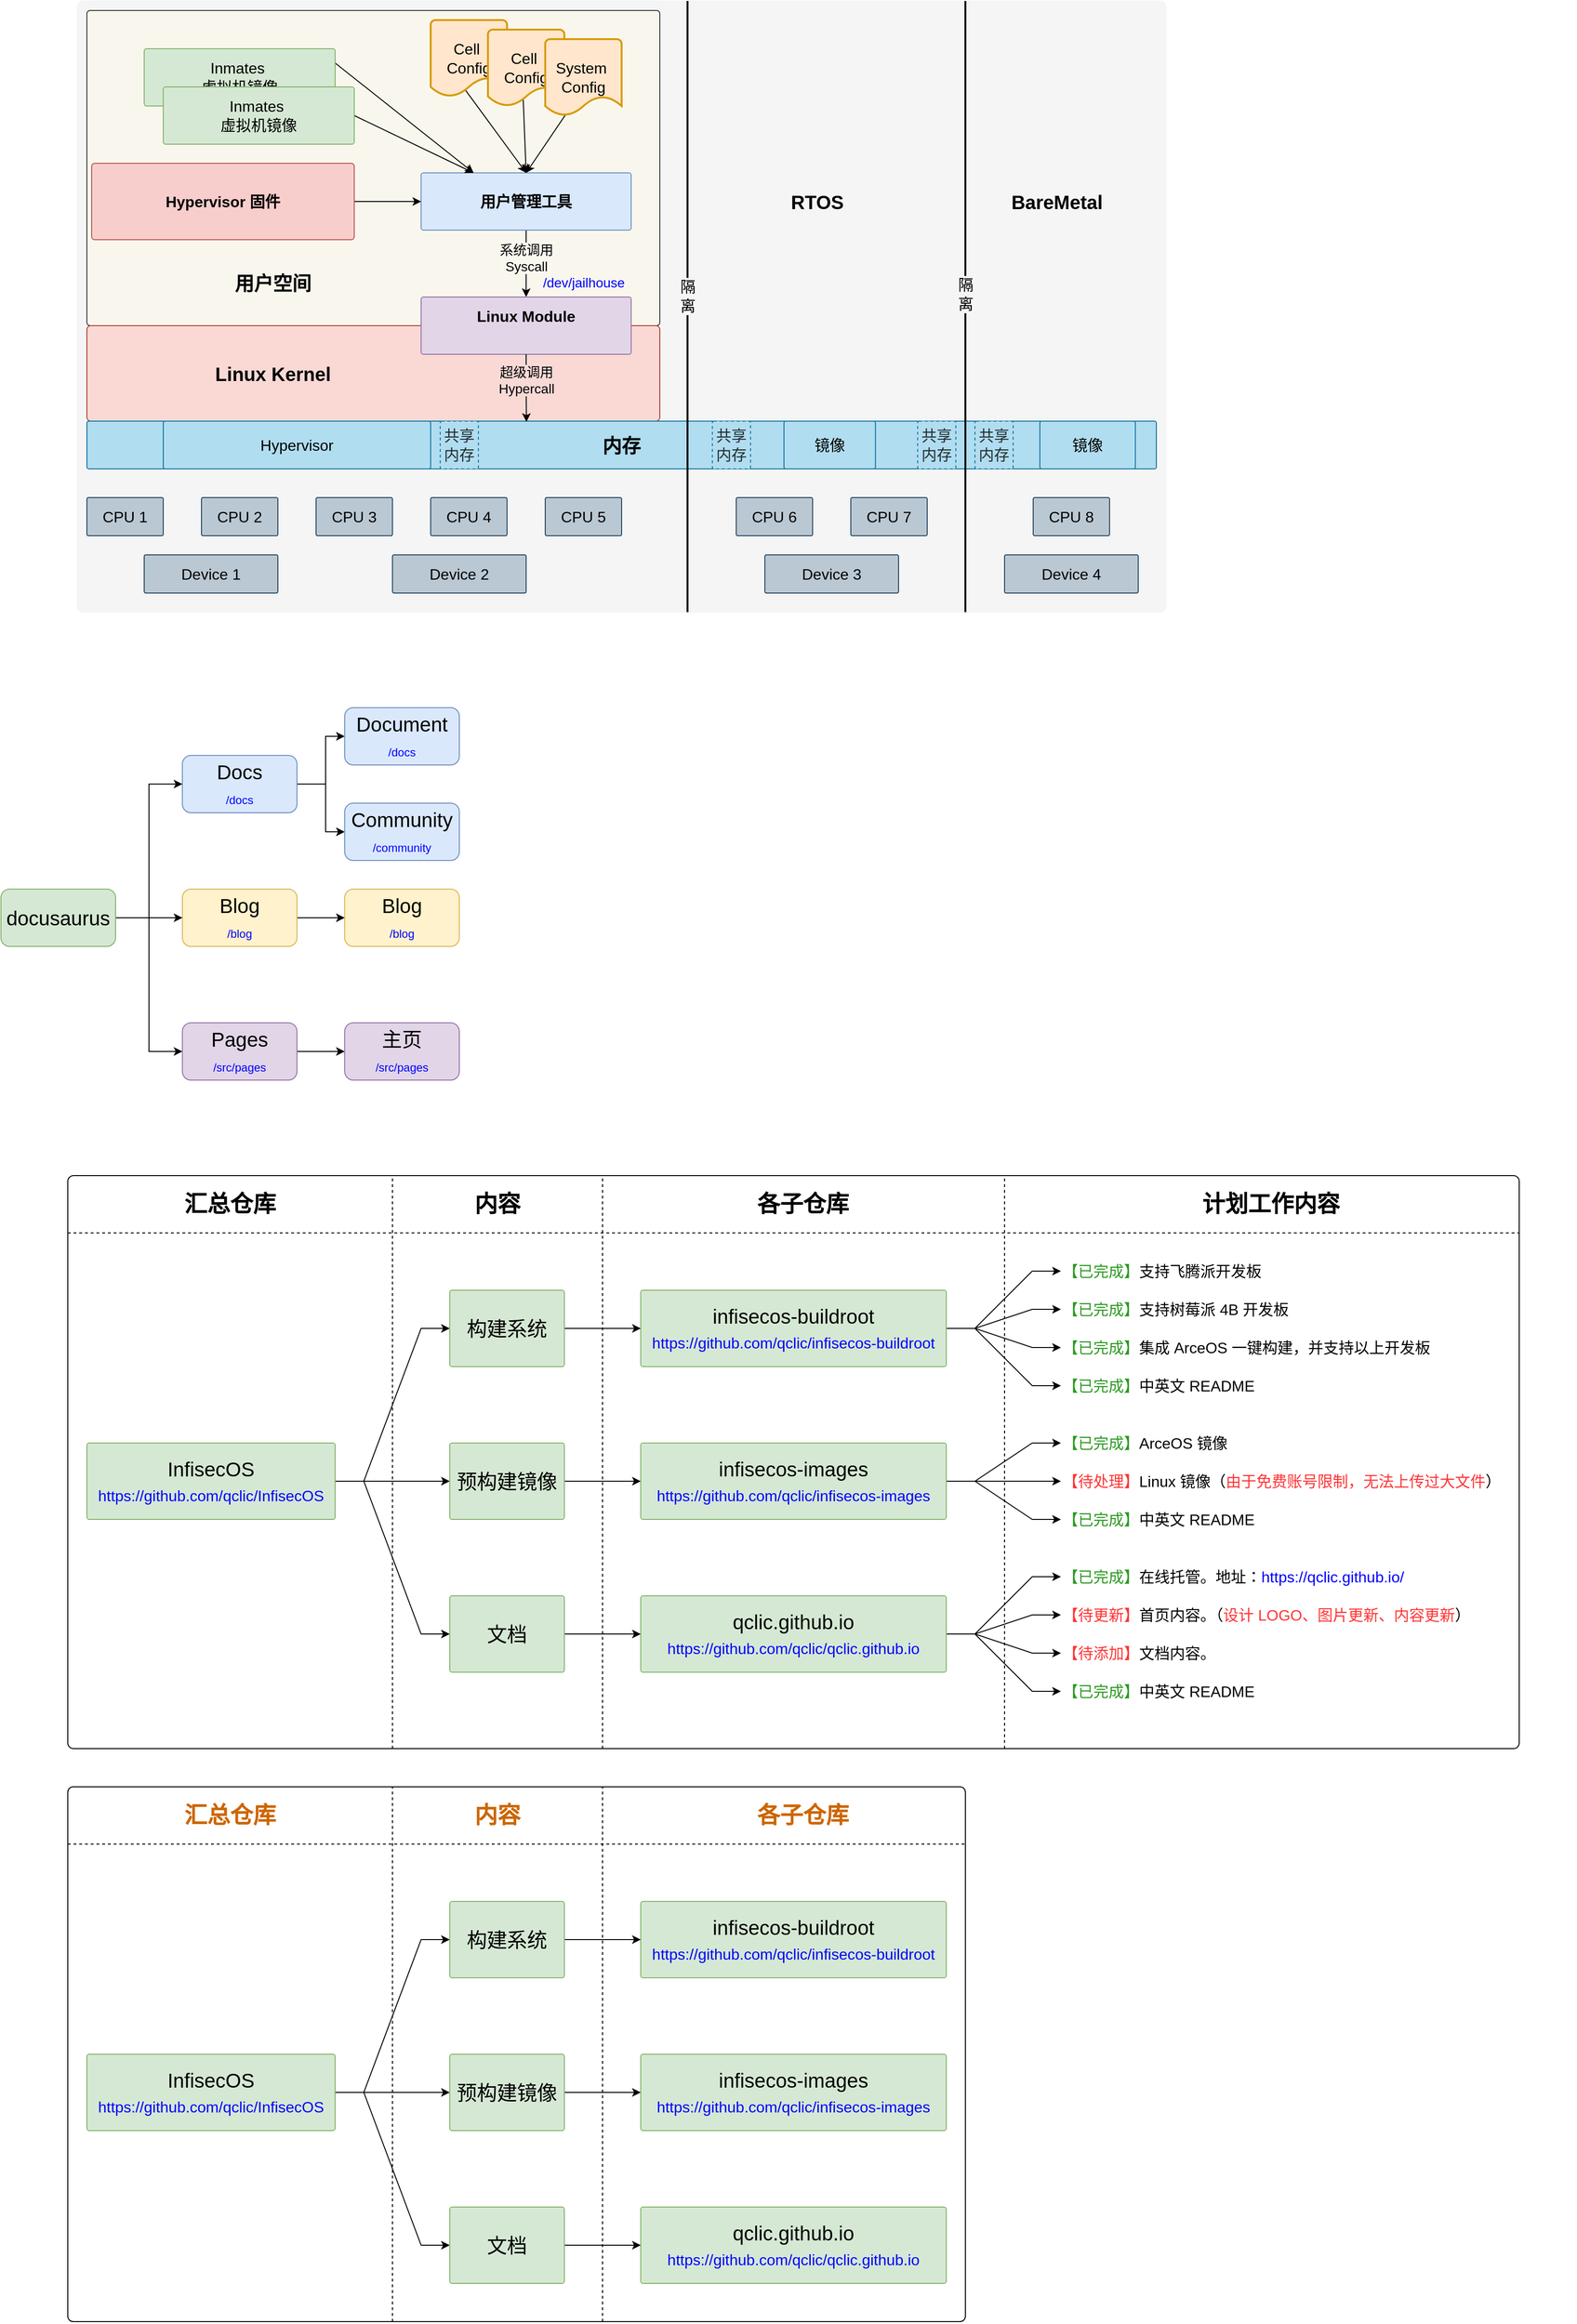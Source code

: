 <mxfile version="25.0.2" pages="3">
  <diagram name="arch" id="rNTYED_7a2Aj9E38WNS2">
    <mxGraphModel dx="5826" dy="1261" grid="1" gridSize="10" guides="1" tooltips="1" connect="1" arrows="1" fold="1" page="1" pageScale="1" pageWidth="3300" pageHeight="4681" math="0" shadow="0">
      <root>
        <mxCell id="0" />
        <mxCell id="1" parent="0" />
        <mxCell id="3QvV6O01AaaEbR5ZJW54-63" value="" style="rounded=1;whiteSpace=wrap;html=1;arcSize=1;fillColor=none;" parent="1" vertex="1">
          <mxGeometry x="-2120" y="3280" width="1520" height="600" as="geometry" />
        </mxCell>
        <mxCell id="HLDd70Ju9NzBNmdh7EJk-54" value="" style="rounded=1;whiteSpace=wrap;html=1;arcSize=1;fontSize=16;fillColor=#f5f5f5;strokeColor=#f5f5f5;fontColor=#333333;labelBackgroundColor=#f5f5f5;" parent="1" vertex="1">
          <mxGeometry x="-2110" y="2050" width="1140" height="640" as="geometry" />
        </mxCell>
        <mxCell id="HLDd70Ju9NzBNmdh7EJk-55" value="" style="rounded=1;whiteSpace=wrap;html=1;arcSize=1;fontSize=16;fillColor=#f9f7ed;strokeColor=#36393d;" parent="1" vertex="1">
          <mxGeometry x="-2100" y="2060" width="600" height="330" as="geometry" />
        </mxCell>
        <mxCell id="HLDd70Ju9NzBNmdh7EJk-56" style="rounded=0;orthogonalLoop=1;jettySize=auto;html=1;entryX=0.25;entryY=0;entryDx=0;entryDy=0;exitX=1;exitY=0.25;exitDx=0;exitDy=0;" parent="1" source="HLDd70Ju9NzBNmdh7EJk-57" target="HLDd70Ju9NzBNmdh7EJk-61" edge="1">
          <mxGeometry relative="1" as="geometry" />
        </mxCell>
        <mxCell id="HLDd70Ju9NzBNmdh7EJk-57" value="Inmates&amp;nbsp;&lt;div&gt;虚拟机镜像&lt;/div&gt;" style="rounded=1;whiteSpace=wrap;html=1;arcSize=4;fontSize=16;fillColor=#d5e8d4;strokeColor=#82b366;" parent="1" vertex="1">
          <mxGeometry x="-2040" y="2100" width="200" height="60" as="geometry" />
        </mxCell>
        <mxCell id="HLDd70Ju9NzBNmdh7EJk-58" value="" style="rounded=1;whiteSpace=wrap;html=1;arcSize=4;fontSize=16;fillColor=#fad9d5;strokeColor=#ae4132;" parent="1" vertex="1">
          <mxGeometry x="-2100" y="2390" width="600" height="100" as="geometry" />
        </mxCell>
        <mxCell id="HLDd70Ju9NzBNmdh7EJk-59" style="edgeStyle=orthogonalEdgeStyle;rounded=0;orthogonalLoop=1;jettySize=auto;html=1;" parent="1" source="HLDd70Ju9NzBNmdh7EJk-61" target="HLDd70Ju9NzBNmdh7EJk-68" edge="1">
          <mxGeometry relative="1" as="geometry" />
        </mxCell>
        <mxCell id="HLDd70Ju9NzBNmdh7EJk-60" value="&lt;span style=&quot;font-size: 14px;&quot;&gt;系统调用&lt;/span&gt;&lt;div style=&quot;font-size: 14px;&quot;&gt;Syscall&lt;/div&gt;" style="edgeLabel;html=1;align=center;verticalAlign=middle;resizable=0;points=[];fontSize=14;labelBackgroundColor=#f9f7ee;" parent="HLDd70Ju9NzBNmdh7EJk-59" vertex="1" connectable="0">
          <mxGeometry x="-0.182" y="-1" relative="1" as="geometry">
            <mxPoint x="1" as="offset" />
          </mxGeometry>
        </mxCell>
        <mxCell id="HLDd70Ju9NzBNmdh7EJk-61" value="&lt;b&gt;&lt;span style=&quot;background-color: initial;&quot;&gt;用户管理工具&lt;/span&gt;&lt;/b&gt;" style="rounded=1;whiteSpace=wrap;html=1;arcSize=4;fontSize=16;fillColor=#dae8fc;strokeColor=#6c8ebf;" parent="1" vertex="1">
          <mxGeometry x="-1750" y="2230" width="220" height="60" as="geometry" />
        </mxCell>
        <mxCell id="HLDd70Ju9NzBNmdh7EJk-62" style="rounded=0;orthogonalLoop=1;jettySize=auto;html=1;entryX=0.5;entryY=0;entryDx=0;entryDy=0;exitX=0.454;exitY=0.915;exitDx=0;exitDy=0;exitPerimeter=0;" parent="1" source="HLDd70Ju9NzBNmdh7EJk-63" target="HLDd70Ju9NzBNmdh7EJk-61" edge="1">
          <mxGeometry relative="1" as="geometry" />
        </mxCell>
        <mxCell id="HLDd70Ju9NzBNmdh7EJk-63" value="Cell&amp;nbsp;&lt;div style=&quot;font-size: 16px;&quot;&gt;Config&lt;/div&gt;" style="strokeWidth=2;html=1;shape=mxgraph.flowchart.document2;whiteSpace=wrap;size=0.25;fontSize=16;fillColor=#ffe6cc;strokeColor=#d79b00;" parent="1" vertex="1">
          <mxGeometry x="-1740" y="2070" width="80" height="80" as="geometry" />
        </mxCell>
        <mxCell id="HLDd70Ju9NzBNmdh7EJk-64" style="rounded=0;orthogonalLoop=1;jettySize=auto;html=1;entryX=0.5;entryY=0;entryDx=0;entryDy=0;exitX=0.462;exitY=0.919;exitDx=0;exitDy=0;exitPerimeter=0;" parent="1" source="HLDd70Ju9NzBNmdh7EJk-65" target="HLDd70Ju9NzBNmdh7EJk-61" edge="1">
          <mxGeometry relative="1" as="geometry" />
        </mxCell>
        <mxCell id="HLDd70Ju9NzBNmdh7EJk-65" value="Cell&amp;nbsp;&lt;div style=&quot;font-size: 16px;&quot;&gt;Config&lt;/div&gt;" style="strokeWidth=2;html=1;shape=mxgraph.flowchart.document2;whiteSpace=wrap;size=0.25;fontSize=16;fillColor=#ffe6cc;strokeColor=#d79b00;" parent="1" vertex="1">
          <mxGeometry x="-1680" y="2080" width="80" height="80" as="geometry" />
        </mxCell>
        <mxCell id="HLDd70Ju9NzBNmdh7EJk-66" style="rounded=0;orthogonalLoop=1;jettySize=auto;html=1;entryX=0.5;entryY=0;entryDx=0;entryDy=0;exitX=0.265;exitY=0.99;exitDx=0;exitDy=0;exitPerimeter=0;" parent="1" source="HLDd70Ju9NzBNmdh7EJk-67" target="HLDd70Ju9NzBNmdh7EJk-61" edge="1">
          <mxGeometry relative="1" as="geometry" />
        </mxCell>
        <mxCell id="HLDd70Ju9NzBNmdh7EJk-67" value="System&lt;span style=&quot;background-color: initial;&quot;&gt;&amp;nbsp;&lt;/span&gt;&lt;div&gt;&lt;div style=&quot;font-size: 16px;&quot;&gt;Config&lt;/div&gt;&lt;/div&gt;" style="strokeWidth=2;html=1;shape=mxgraph.flowchart.document2;whiteSpace=wrap;size=0.25;fontSize=16;fillColor=#ffe6cc;strokeColor=#d79b00;" parent="1" vertex="1">
          <mxGeometry x="-1620" y="2090" width="80" height="80" as="geometry" />
        </mxCell>
        <mxCell id="HLDd70Ju9NzBNmdh7EJk-68" value="&lt;b&gt;Linux&amp;nbsp;&lt;span style=&quot;background-color: initial;&quot;&gt;Module&lt;/span&gt;&lt;/b&gt;&lt;div&gt;&lt;br&gt;&lt;/div&gt;" style="rounded=1;whiteSpace=wrap;html=1;arcSize=4;fontSize=16;fillColor=#e1d5e7;strokeColor=#9673a6;" parent="1" vertex="1">
          <mxGeometry x="-1750" y="2360" width="220" height="60" as="geometry" />
        </mxCell>
        <mxCell id="HLDd70Ju9NzBNmdh7EJk-69" value="&lt;b&gt;&lt;font style=&quot;font-size: 20px;&quot;&gt;Linux Kernel&lt;/font&gt;&lt;/b&gt;" style="text;html=1;align=center;verticalAlign=middle;whiteSpace=wrap;rounded=0;fontSize=16;" parent="1" vertex="1">
          <mxGeometry x="-1970" y="2420" width="130" height="40" as="geometry" />
        </mxCell>
        <mxCell id="HLDd70Ju9NzBNmdh7EJk-70" value="&lt;b&gt;&lt;font style=&quot;font-size: 20px;&quot;&gt;内存&lt;/font&gt;&lt;/b&gt;" style="rounded=1;whiteSpace=wrap;html=1;arcSize=4;fontSize=16;fillColor=#b1ddf0;strokeColor=#10739e;" parent="1" vertex="1">
          <mxGeometry x="-2100" y="2490" width="1120" height="50" as="geometry" />
        </mxCell>
        <mxCell id="HLDd70Ju9NzBNmdh7EJk-71" style="edgeStyle=orthogonalEdgeStyle;rounded=0;orthogonalLoop=1;jettySize=auto;html=1;" parent="1" source="HLDd70Ju9NzBNmdh7EJk-72" target="HLDd70Ju9NzBNmdh7EJk-61" edge="1">
          <mxGeometry relative="1" as="geometry" />
        </mxCell>
        <mxCell id="HLDd70Ju9NzBNmdh7EJk-72" value="&lt;b&gt;Hypervisor 固件&lt;/b&gt;" style="rounded=1;whiteSpace=wrap;html=1;arcSize=4;fontSize=16;fillColor=#f8cecc;strokeColor=#b85450;" parent="1" vertex="1">
          <mxGeometry x="-2095" y="2220" width="275" height="80" as="geometry" />
        </mxCell>
        <mxCell id="HLDd70Ju9NzBNmdh7EJk-73" style="rounded=0;orthogonalLoop=1;jettySize=auto;html=1;exitX=1;exitY=0.5;exitDx=0;exitDy=0;entryX=0.25;entryY=0;entryDx=0;entryDy=0;" parent="1" source="HLDd70Ju9NzBNmdh7EJk-74" target="HLDd70Ju9NzBNmdh7EJk-61" edge="1">
          <mxGeometry relative="1" as="geometry">
            <mxPoint x="-1650" y="2230" as="targetPoint" />
          </mxGeometry>
        </mxCell>
        <mxCell id="HLDd70Ju9NzBNmdh7EJk-74" value="Inmates&amp;nbsp;&lt;div&gt;虚拟机镜像&lt;/div&gt;" style="rounded=1;whiteSpace=wrap;html=1;arcSize=4;fontSize=16;fillColor=#d5e8d4;strokeColor=#82b366;" parent="1" vertex="1">
          <mxGeometry x="-2020" y="2140" width="200" height="60" as="geometry" />
        </mxCell>
        <mxCell id="HLDd70Ju9NzBNmdh7EJk-75" value="" style="endArrow=none;html=1;rounded=0;strokeWidth=2;" parent="1" edge="1">
          <mxGeometry width="50" height="50" relative="1" as="geometry">
            <mxPoint x="-1471" y="2690" as="sourcePoint" />
            <mxPoint x="-1471" y="2050" as="targetPoint" />
          </mxGeometry>
        </mxCell>
        <mxCell id="HLDd70Ju9NzBNmdh7EJk-76" value="&lt;font style=&quot;font-size: 16px;&quot;&gt;隔&lt;/font&gt;&lt;div&gt;&lt;font style=&quot;font-size: 16px;&quot;&gt;离&lt;/font&gt;&lt;/div&gt;" style="edgeLabel;html=1;align=center;verticalAlign=middle;resizable=0;points=[];labelBackgroundColor=#f5f5f5;" parent="HLDd70Ju9NzBNmdh7EJk-75" vertex="1" connectable="0">
          <mxGeometry x="0.035" relative="1" as="geometry">
            <mxPoint as="offset" />
          </mxGeometry>
        </mxCell>
        <mxCell id="HLDd70Ju9NzBNmdh7EJk-77" value="CPU 1" style="rounded=1;whiteSpace=wrap;html=1;arcSize=4;fontSize=16;fillColor=#bac8d3;strokeColor=#23445d;" parent="1" vertex="1">
          <mxGeometry x="-2100" y="2570" width="80" height="40" as="geometry" />
        </mxCell>
        <mxCell id="HLDd70Ju9NzBNmdh7EJk-78" value="CPU 2" style="rounded=1;whiteSpace=wrap;html=1;arcSize=4;fontSize=16;fillColor=#bac8d3;strokeColor=#23445d;" parent="1" vertex="1">
          <mxGeometry x="-1980" y="2570" width="80" height="40" as="geometry" />
        </mxCell>
        <mxCell id="HLDd70Ju9NzBNmdh7EJk-79" value="CPU 3" style="rounded=1;whiteSpace=wrap;html=1;arcSize=4;fontSize=16;fillColor=#bac8d3;strokeColor=#23445d;" parent="1" vertex="1">
          <mxGeometry x="-1860" y="2570" width="80" height="40" as="geometry" />
        </mxCell>
        <mxCell id="HLDd70Ju9NzBNmdh7EJk-80" value="CPU 4" style="rounded=1;whiteSpace=wrap;html=1;arcSize=4;fontSize=16;fillColor=#bac8d3;strokeColor=#23445d;" parent="1" vertex="1">
          <mxGeometry x="-1740" y="2570" width="80" height="40" as="geometry" />
        </mxCell>
        <mxCell id="HLDd70Ju9NzBNmdh7EJk-81" value="CPU 5" style="rounded=1;whiteSpace=wrap;html=1;arcSize=4;fontSize=16;fillColor=#bac8d3;strokeColor=#23445d;" parent="1" vertex="1">
          <mxGeometry x="-1620" y="2570" width="80" height="40" as="geometry" />
        </mxCell>
        <mxCell id="HLDd70Ju9NzBNmdh7EJk-82" value="CPU 6" style="rounded=1;whiteSpace=wrap;html=1;arcSize=4;fontSize=16;fillColor=#bac8d3;strokeColor=#23445d;" parent="1" vertex="1">
          <mxGeometry x="-1420" y="2570" width="80" height="40" as="geometry" />
        </mxCell>
        <mxCell id="HLDd70Ju9NzBNmdh7EJk-83" value="CPU 7" style="rounded=1;whiteSpace=wrap;html=1;arcSize=4;fontSize=16;fillColor=#bac8d3;strokeColor=#23445d;" parent="1" vertex="1">
          <mxGeometry x="-1300" y="2570" width="80" height="40" as="geometry" />
        </mxCell>
        <mxCell id="HLDd70Ju9NzBNmdh7EJk-84" value="CPU 8" style="rounded=1;whiteSpace=wrap;html=1;arcSize=4;fontSize=16;fillColor=#bac8d3;strokeColor=#23445d;" parent="1" vertex="1">
          <mxGeometry x="-1109" y="2570" width="80" height="40" as="geometry" />
        </mxCell>
        <mxCell id="HLDd70Ju9NzBNmdh7EJk-85" value="" style="endArrow=none;html=1;rounded=0;strokeWidth=2;" parent="1" edge="1">
          <mxGeometry width="50" height="50" relative="1" as="geometry">
            <mxPoint x="-1180" y="2690" as="sourcePoint" />
            <mxPoint x="-1180" y="2050" as="targetPoint" />
          </mxGeometry>
        </mxCell>
        <mxCell id="HLDd70Ju9NzBNmdh7EJk-86" value="&lt;font style=&quot;font-size: 16px;&quot;&gt;隔&lt;/font&gt;&lt;div&gt;&lt;font style=&quot;font-size: 16px;&quot;&gt;离&lt;/font&gt;&lt;/div&gt;" style="edgeLabel;html=1;align=center;verticalAlign=middle;resizable=0;points=[];labelBackgroundColor=#f5f5f5;" parent="HLDd70Ju9NzBNmdh7EJk-85" vertex="1" connectable="0">
          <mxGeometry x="0.04" relative="1" as="geometry">
            <mxPoint as="offset" />
          </mxGeometry>
        </mxCell>
        <mxCell id="HLDd70Ju9NzBNmdh7EJk-87" value="&lt;font style=&quot;font-size: 20px;&quot;&gt;用户空间&lt;/font&gt;" style="text;html=1;align=center;verticalAlign=middle;whiteSpace=wrap;rounded=0;fontSize=16;fontStyle=1" parent="1" vertex="1">
          <mxGeometry x="-1970" y="2330" width="130" height="30" as="geometry" />
        </mxCell>
        <mxCell id="HLDd70Ju9NzBNmdh7EJk-88" value="Hypervisor" style="rounded=1;whiteSpace=wrap;html=1;arcSize=4;fontSize=16;fillColor=#b1ddf0;strokeColor=#10739e;" parent="1" vertex="1">
          <mxGeometry x="-2020" y="2490" width="280" height="50" as="geometry" />
        </mxCell>
        <mxCell id="HLDd70Ju9NzBNmdh7EJk-89" value="镜像" style="rounded=1;whiteSpace=wrap;html=1;arcSize=4;fontSize=16;fillColor=#b1ddf0;strokeColor=#10739e;" parent="1" vertex="1">
          <mxGeometry x="-1370" y="2490" width="95.83" height="50" as="geometry" />
        </mxCell>
        <mxCell id="HLDd70Ju9NzBNmdh7EJk-90" value="镜像" style="rounded=1;whiteSpace=wrap;html=1;arcSize=4;fontSize=16;fillColor=#b1ddf0;strokeColor=#10739e;" parent="1" vertex="1">
          <mxGeometry x="-1102" y="2490" width="100" height="50" as="geometry" />
        </mxCell>
        <mxCell id="HLDd70Ju9NzBNmdh7EJk-91" value="共享内存" style="rounded=1;whiteSpace=wrap;html=1;arcSize=4;fontSize=16;fillColor=#b1ddf0;strokeColor=#10739e;dashed=1;textOpacity=80;" parent="1" vertex="1">
          <mxGeometry x="-1730" y="2490" width="40" height="50" as="geometry" />
        </mxCell>
        <mxCell id="HLDd70Ju9NzBNmdh7EJk-92" value="共享内存" style="rounded=1;whiteSpace=wrap;html=1;arcSize=4;fontSize=16;fillColor=#b1ddf0;strokeColor=#10739e;dashed=1;textOpacity=80;" parent="1" vertex="1">
          <mxGeometry x="-1445" y="2490" width="40" height="50" as="geometry" />
        </mxCell>
        <mxCell id="HLDd70Ju9NzBNmdh7EJk-93" value="共享内存" style="rounded=1;whiteSpace=wrap;html=1;arcSize=4;fontSize=16;fillColor=#b1ddf0;strokeColor=#10739e;dashed=1;textOpacity=80;" parent="1" vertex="1">
          <mxGeometry x="-1230" y="2490" width="40" height="50" as="geometry" />
        </mxCell>
        <mxCell id="HLDd70Ju9NzBNmdh7EJk-94" value="共享内存" style="rounded=1;whiteSpace=wrap;html=1;arcSize=4;fontSize=16;fillColor=#b1ddf0;strokeColor=#10739e;dashed=1;textOpacity=80;" parent="1" vertex="1">
          <mxGeometry x="-1170" y="2490" width="40" height="50" as="geometry" />
        </mxCell>
        <mxCell id="HLDd70Ju9NzBNmdh7EJk-95" style="edgeStyle=orthogonalEdgeStyle;rounded=0;orthogonalLoop=1;jettySize=auto;html=1;entryX=0.411;entryY=0.015;entryDx=0;entryDy=0;entryPerimeter=0;" parent="1" source="HLDd70Ju9NzBNmdh7EJk-68" target="HLDd70Ju9NzBNmdh7EJk-70" edge="1">
          <mxGeometry relative="1" as="geometry" />
        </mxCell>
        <mxCell id="HLDd70Ju9NzBNmdh7EJk-96" value="&lt;span style=&quot;font-size: 14px;&quot;&gt;超级调用&lt;/span&gt;&lt;div style=&quot;font-size: 14px;&quot;&gt;Hypercall&lt;/div&gt;" style="edgeLabel;html=1;align=center;verticalAlign=middle;resizable=0;points=[];fontSize=14;labelBackgroundColor=#f7d9d6;" parent="HLDd70Ju9NzBNmdh7EJk-95" vertex="1" connectable="0">
          <mxGeometry x="-0.246" relative="1" as="geometry">
            <mxPoint as="offset" />
          </mxGeometry>
        </mxCell>
        <mxCell id="HLDd70Ju9NzBNmdh7EJk-97" value="Device 1" style="rounded=1;whiteSpace=wrap;html=1;arcSize=4;fontSize=16;fillColor=#bac8d3;strokeColor=#23445d;" parent="1" vertex="1">
          <mxGeometry x="-2040" y="2630" width="140" height="40" as="geometry" />
        </mxCell>
        <mxCell id="HLDd70Ju9NzBNmdh7EJk-98" value="Device 2" style="rounded=1;whiteSpace=wrap;html=1;arcSize=4;fontSize=16;fillColor=#bac8d3;strokeColor=#23445d;" parent="1" vertex="1">
          <mxGeometry x="-1780" y="2630" width="140" height="40" as="geometry" />
        </mxCell>
        <mxCell id="HLDd70Ju9NzBNmdh7EJk-99" value="Device 3" style="rounded=1;whiteSpace=wrap;html=1;arcSize=4;fontSize=16;fillColor=#bac8d3;strokeColor=#23445d;" parent="1" vertex="1">
          <mxGeometry x="-1390" y="2630" width="140" height="40" as="geometry" />
        </mxCell>
        <mxCell id="HLDd70Ju9NzBNmdh7EJk-100" value="Device 4" style="rounded=1;whiteSpace=wrap;html=1;arcSize=4;fontSize=16;fillColor=#bac8d3;strokeColor=#23445d;" parent="1" vertex="1">
          <mxGeometry x="-1139" y="2630" width="140" height="40" as="geometry" />
        </mxCell>
        <mxCell id="HLDd70Ju9NzBNmdh7EJk-104" value="&lt;span style=&quot;font-size: 20px;&quot;&gt;RTOS&lt;/span&gt;" style="text;html=1;align=center;verticalAlign=middle;whiteSpace=wrap;rounded=0;fontSize=16;fontStyle=1" parent="1" vertex="1">
          <mxGeometry x="-1420.0" y="2200" width="170" height="120" as="geometry" />
        </mxCell>
        <mxCell id="HLDd70Ju9NzBNmdh7EJk-105" value="&lt;span style=&quot;font-size: 20px;&quot;&gt;BareMetal&lt;/span&gt;" style="text;html=1;align=center;verticalAlign=middle;whiteSpace=wrap;rounded=0;fontSize=16;fontStyle=1" parent="1" vertex="1">
          <mxGeometry x="-1169" y="2200" width="170" height="120" as="geometry" />
        </mxCell>
        <mxCell id="HLDd70Ju9NzBNmdh7EJk-106" value="&lt;span style=&quot;font-size: 14px; text-wrap: nowrap;&quot;&gt;&lt;font color=&quot;#0000ff&quot;&gt;/dev/jailhouse&lt;/font&gt;&lt;/span&gt;" style="text;html=1;align=center;verticalAlign=middle;whiteSpace=wrap;rounded=0;" parent="1" vertex="1">
          <mxGeometry x="-1627.5" y="2330" width="95" height="30" as="geometry" />
        </mxCell>
        <mxCell id="2mQYzaRuxB6IcJXZLTx1-15" style="edgeStyle=orthogonalEdgeStyle;rounded=0;orthogonalLoop=1;jettySize=auto;html=1;fontSize=21;" parent="1" source="2mQYzaRuxB6IcJXZLTx1-2" target="2mQYzaRuxB6IcJXZLTx1-13" edge="1">
          <mxGeometry relative="1" as="geometry" />
        </mxCell>
        <mxCell id="2mQYzaRuxB6IcJXZLTx1-2" value="Blog&lt;div&gt;&lt;span style=&quot;color: rgb(0, 0, 255); font-size: 12px;&quot;&gt;/blog&lt;/span&gt;&lt;br&gt;&lt;/div&gt;" style="rounded=1;whiteSpace=wrap;html=1;fontSize=21;fillColor=#fff2cc;strokeColor=#d6b656;" parent="1" vertex="1">
          <mxGeometry x="-2000" y="2980" width="120" height="60" as="geometry" />
        </mxCell>
        <mxCell id="2mQYzaRuxB6IcJXZLTx1-16" style="edgeStyle=orthogonalEdgeStyle;rounded=0;orthogonalLoop=1;jettySize=auto;html=1;fontSize=21;" parent="1" source="2mQYzaRuxB6IcJXZLTx1-3" target="2mQYzaRuxB6IcJXZLTx1-10" edge="1">
          <mxGeometry relative="1" as="geometry" />
        </mxCell>
        <mxCell id="2mQYzaRuxB6IcJXZLTx1-3" value="&lt;span style=&quot;font-size: 21px;&quot;&gt;Pages&lt;/span&gt;&lt;div&gt;&lt;span style=&quot;color: rgb(0, 0, 255); font-size: 12px;&quot;&gt;/src/pages&lt;/span&gt;&lt;span style=&quot;font-size: 21px;&quot;&gt;&lt;br&gt;&lt;/span&gt;&lt;/div&gt;" style="rounded=1;whiteSpace=wrap;html=1;fontSize=21;fontStyle=0;fillColor=#e1d5e7;strokeColor=#9673a6;" parent="1" vertex="1">
          <mxGeometry x="-2000" y="3120" width="120" height="60" as="geometry" />
        </mxCell>
        <mxCell id="2mQYzaRuxB6IcJXZLTx1-12" style="edgeStyle=orthogonalEdgeStyle;rounded=0;orthogonalLoop=1;jettySize=auto;html=1;entryX=0;entryY=0.5;entryDx=0;entryDy=0;fontSize=21;" parent="1" source="2mQYzaRuxB6IcJXZLTx1-4" target="2mQYzaRuxB6IcJXZLTx1-11" edge="1">
          <mxGeometry relative="1" as="geometry">
            <Array as="points">
              <mxPoint x="-1850" y="2870" />
              <mxPoint x="-1850" y="2820" />
            </Array>
          </mxGeometry>
        </mxCell>
        <mxCell id="2mQYzaRuxB6IcJXZLTx1-14" style="edgeStyle=orthogonalEdgeStyle;rounded=0;orthogonalLoop=1;jettySize=auto;html=1;fontSize=21;" parent="1" source="2mQYzaRuxB6IcJXZLTx1-4" target="2mQYzaRuxB6IcJXZLTx1-6" edge="1">
          <mxGeometry relative="1" as="geometry">
            <Array as="points">
              <mxPoint x="-1850" y="2870" />
              <mxPoint x="-1850" y="2920" />
            </Array>
          </mxGeometry>
        </mxCell>
        <mxCell id="2mQYzaRuxB6IcJXZLTx1-4" value="Docs&lt;div&gt;&lt;span style=&quot;color: rgb(0, 0, 255); font-size: 12px;&quot;&gt;/docs&lt;/span&gt;&lt;br&gt;&lt;/div&gt;" style="rounded=1;whiteSpace=wrap;html=1;fontSize=21;fillColor=#dae8fc;strokeColor=#6c8ebf;" parent="1" vertex="1">
          <mxGeometry x="-2000" y="2840" width="120" height="60" as="geometry" />
        </mxCell>
        <mxCell id="2mQYzaRuxB6IcJXZLTx1-6" value="Community&lt;div&gt;&lt;span style=&quot;color: rgb(0, 0, 255); font-size: 12px;&quot;&gt;/community&lt;/span&gt;&lt;br&gt;&lt;/div&gt;" style="rounded=1;whiteSpace=wrap;html=1;fontSize=21;fillColor=#dae8fc;strokeColor=#6c8ebf;" parent="1" vertex="1">
          <mxGeometry x="-1830" y="2890" width="120" height="60" as="geometry" />
        </mxCell>
        <mxCell id="2mQYzaRuxB6IcJXZLTx1-17" style="edgeStyle=orthogonalEdgeStyle;rounded=0;orthogonalLoop=1;jettySize=auto;html=1;entryX=0;entryY=0.5;entryDx=0;entryDy=0;fontSize=21;" parent="1" source="2mQYzaRuxB6IcJXZLTx1-9" target="2mQYzaRuxB6IcJXZLTx1-4" edge="1">
          <mxGeometry relative="1" as="geometry" />
        </mxCell>
        <mxCell id="2mQYzaRuxB6IcJXZLTx1-18" style="edgeStyle=orthogonalEdgeStyle;rounded=0;orthogonalLoop=1;jettySize=auto;html=1;fontSize=21;" parent="1" source="2mQYzaRuxB6IcJXZLTx1-9" target="2mQYzaRuxB6IcJXZLTx1-2" edge="1">
          <mxGeometry relative="1" as="geometry" />
        </mxCell>
        <mxCell id="2mQYzaRuxB6IcJXZLTx1-19" style="edgeStyle=orthogonalEdgeStyle;rounded=0;orthogonalLoop=1;jettySize=auto;html=1;entryX=0;entryY=0.5;entryDx=0;entryDy=0;fontSize=21;" parent="1" source="2mQYzaRuxB6IcJXZLTx1-9" target="2mQYzaRuxB6IcJXZLTx1-3" edge="1">
          <mxGeometry relative="1" as="geometry" />
        </mxCell>
        <mxCell id="2mQYzaRuxB6IcJXZLTx1-9" value="docusaurus" style="rounded=1;whiteSpace=wrap;html=1;fontSize=21;fillColor=#d5e8d4;strokeColor=#82b366;" parent="1" vertex="1">
          <mxGeometry x="-2190" y="2980" width="120" height="60" as="geometry" />
        </mxCell>
        <mxCell id="2mQYzaRuxB6IcJXZLTx1-10" value="主页&lt;div&gt;&lt;span style=&quot;color: rgb(0, 0, 255); font-size: 12px;&quot;&gt;/src/pages&lt;/span&gt;&lt;br&gt;&lt;/div&gt;" style="rounded=1;whiteSpace=wrap;html=1;fontSize=21;fillColor=#e1d5e7;strokeColor=#9673a6;" parent="1" vertex="1">
          <mxGeometry x="-1830" y="3120" width="120" height="60" as="geometry" />
        </mxCell>
        <mxCell id="2mQYzaRuxB6IcJXZLTx1-11" value="Document&lt;div&gt;&lt;span style=&quot;color: rgb(0, 0, 255); font-size: 12px;&quot;&gt;/docs&lt;/span&gt;&lt;br&gt;&lt;/div&gt;" style="rounded=1;whiteSpace=wrap;html=1;fontSize=21;fillColor=#dae8fc;strokeColor=#6c8ebf;" parent="1" vertex="1">
          <mxGeometry x="-1830" y="2790" width="120" height="60" as="geometry" />
        </mxCell>
        <mxCell id="2mQYzaRuxB6IcJXZLTx1-13" value="Blog&lt;div&gt;&lt;span style=&quot;color: rgb(0, 0, 255); font-size: 12px;&quot;&gt;/blog&lt;/span&gt;&lt;br&gt;&lt;/div&gt;" style="rounded=1;whiteSpace=wrap;html=1;fontSize=21;fillColor=#fff2cc;strokeColor=#d6b656;" parent="1" vertex="1">
          <mxGeometry x="-1830" y="2980" width="120" height="60" as="geometry" />
        </mxCell>
        <mxCell id="3QvV6O01AaaEbR5ZJW54-53" style="edgeStyle=entityRelationEdgeStyle;rounded=0;orthogonalLoop=1;jettySize=auto;html=1;" parent="1" source="3QvV6O01AaaEbR5ZJW54-11" target="3QvV6O01AaaEbR5ZJW54-51" edge="1">
          <mxGeometry relative="1" as="geometry" />
        </mxCell>
        <mxCell id="3QvV6O01AaaEbR5ZJW54-54" style="edgeStyle=entityRelationEdgeStyle;rounded=0;orthogonalLoop=1;jettySize=auto;html=1;" parent="1" source="3QvV6O01AaaEbR5ZJW54-11" target="3QvV6O01AaaEbR5ZJW54-52" edge="1">
          <mxGeometry relative="1" as="geometry" />
        </mxCell>
        <mxCell id="3QvV6O01AaaEbR5ZJW54-55" style="edgeStyle=entityRelationEdgeStyle;rounded=0;orthogonalLoop=1;jettySize=auto;html=1;" parent="1" source="3QvV6O01AaaEbR5ZJW54-11" target="3QvV6O01AaaEbR5ZJW54-50" edge="1">
          <mxGeometry relative="1" as="geometry" />
        </mxCell>
        <mxCell id="3QvV6O01AaaEbR5ZJW54-57" style="edgeStyle=entityRelationEdgeStyle;rounded=0;orthogonalLoop=1;jettySize=auto;html=1;entryX=0;entryY=0.5;entryDx=0;entryDy=0;" parent="1" source="3QvV6O01AaaEbR5ZJW54-11" target="3QvV6O01AaaEbR5ZJW54-56" edge="1">
          <mxGeometry relative="1" as="geometry" />
        </mxCell>
        <mxCell id="3QvV6O01AaaEbR5ZJW54-11" value="qclic.github.io&lt;div&gt;&lt;span style=&quot;color: rgb(0, 0, 255); font-size: 16px; background-color: initial;&quot;&gt;https://github.com/qclic/qclic.github.io&lt;/span&gt;&lt;br&gt;&lt;/div&gt;" style="rounded=1;whiteSpace=wrap;html=1;fontSize=21;fillColor=#d5e8d4;strokeColor=#82b366;arcSize=3;" parent="1" vertex="1">
          <mxGeometry x="-1520" y="3720" width="320" height="80" as="geometry" />
        </mxCell>
        <mxCell id="3QvV6O01AaaEbR5ZJW54-47" style="edgeStyle=entityRelationEdgeStyle;rounded=0;orthogonalLoop=1;jettySize=auto;html=1;" parent="1" source="3QvV6O01AaaEbR5ZJW54-23" target="3QvV6O01AaaEbR5ZJW54-45" edge="1">
          <mxGeometry relative="1" as="geometry" />
        </mxCell>
        <mxCell id="3QvV6O01AaaEbR5ZJW54-48" style="edgeStyle=entityRelationEdgeStyle;rounded=0;orthogonalLoop=1;jettySize=auto;html=1;" parent="1" source="3QvV6O01AaaEbR5ZJW54-23" target="3QvV6O01AaaEbR5ZJW54-46" edge="1">
          <mxGeometry relative="1" as="geometry" />
        </mxCell>
        <mxCell id="3QvV6O01AaaEbR5ZJW54-49" style="edgeStyle=entityRelationEdgeStyle;rounded=0;orthogonalLoop=1;jettySize=auto;html=1;" parent="1" source="3QvV6O01AaaEbR5ZJW54-23" target="3QvV6O01AaaEbR5ZJW54-44" edge="1">
          <mxGeometry relative="1" as="geometry" />
        </mxCell>
        <mxCell id="3QvV6O01AaaEbR5ZJW54-23" value="&lt;div&gt;infisecos-images&lt;/div&gt;&lt;div&gt;&lt;font color=&quot;#0000ff&quot;&gt;&lt;span style=&quot;font-size: 16px;&quot;&gt;https://github.com/qclic/infisecos-images&lt;/span&gt;&lt;/font&gt;&lt;br&gt;&lt;/div&gt;" style="rounded=1;whiteSpace=wrap;html=1;fontSize=21;fillColor=#d5e8d4;strokeColor=#82b366;arcSize=3;" parent="1" vertex="1">
          <mxGeometry x="-1520" y="3560" width="320" height="80" as="geometry" />
        </mxCell>
        <mxCell id="3QvV6O01AaaEbR5ZJW54-39" style="edgeStyle=entityRelationEdgeStyle;rounded=0;orthogonalLoop=1;jettySize=auto;html=1;" parent="1" source="3QvV6O01AaaEbR5ZJW54-24" target="3QvV6O01AaaEbR5ZJW54-35" edge="1">
          <mxGeometry relative="1" as="geometry" />
        </mxCell>
        <mxCell id="3QvV6O01AaaEbR5ZJW54-40" style="edgeStyle=entityRelationEdgeStyle;rounded=0;orthogonalLoop=1;jettySize=auto;html=1;" parent="1" source="3QvV6O01AaaEbR5ZJW54-24" target="3QvV6O01AaaEbR5ZJW54-36" edge="1">
          <mxGeometry relative="1" as="geometry" />
        </mxCell>
        <mxCell id="3QvV6O01AaaEbR5ZJW54-41" style="edgeStyle=entityRelationEdgeStyle;rounded=0;orthogonalLoop=1;jettySize=auto;html=1;" parent="1" source="3QvV6O01AaaEbR5ZJW54-24" target="3QvV6O01AaaEbR5ZJW54-38" edge="1">
          <mxGeometry relative="1" as="geometry" />
        </mxCell>
        <mxCell id="3QvV6O01AaaEbR5ZJW54-42" style="edgeStyle=entityRelationEdgeStyle;rounded=0;orthogonalLoop=1;jettySize=auto;html=1;" parent="1" source="3QvV6O01AaaEbR5ZJW54-24" target="3QvV6O01AaaEbR5ZJW54-37" edge="1">
          <mxGeometry relative="1" as="geometry" />
        </mxCell>
        <mxCell id="3QvV6O01AaaEbR5ZJW54-24" value="&lt;div&gt;infisecos-buildroot&lt;br&gt;&lt;/div&gt;&lt;div&gt;&lt;font color=&quot;#0000ff&quot;&gt;&lt;span style=&quot;font-size: 16px;&quot;&gt;https://github.com/qclic/infisecos-buildroot&lt;/span&gt;&lt;/font&gt;&lt;br&gt;&lt;/div&gt;" style="rounded=1;whiteSpace=wrap;html=1;fontSize=21;fillColor=#d5e8d4;strokeColor=#82b366;arcSize=3;" parent="1" vertex="1">
          <mxGeometry x="-1520" y="3400" width="320" height="80" as="geometry" />
        </mxCell>
        <mxCell id="3QvV6O01AaaEbR5ZJW54-29" style="edgeStyle=entityRelationEdgeStyle;rounded=0;orthogonalLoop=1;jettySize=auto;html=1;entryX=0;entryY=0.5;entryDx=0;entryDy=0;" parent="1" source="3QvV6O01AaaEbR5ZJW54-25" target="3QvV6O01AaaEbR5ZJW54-26" edge="1">
          <mxGeometry relative="1" as="geometry" />
        </mxCell>
        <mxCell id="3QvV6O01AaaEbR5ZJW54-30" style="edgeStyle=orthogonalEdgeStyle;rounded=0;orthogonalLoop=1;jettySize=auto;html=1;" parent="1" source="3QvV6O01AaaEbR5ZJW54-25" target="3QvV6O01AaaEbR5ZJW54-27" edge="1">
          <mxGeometry relative="1" as="geometry" />
        </mxCell>
        <mxCell id="3QvV6O01AaaEbR5ZJW54-31" style="edgeStyle=entityRelationEdgeStyle;rounded=0;orthogonalLoop=1;jettySize=auto;html=1;entryX=0;entryY=0.5;entryDx=0;entryDy=0;" parent="1" source="3QvV6O01AaaEbR5ZJW54-25" target="3QvV6O01AaaEbR5ZJW54-28" edge="1">
          <mxGeometry relative="1" as="geometry" />
        </mxCell>
        <mxCell id="3QvV6O01AaaEbR5ZJW54-25" value="&lt;div&gt;InfisecOS&lt;/div&gt;&lt;div&gt;&lt;font color=&quot;#0000ff&quot;&gt;&lt;span style=&quot;font-size: 16px;&quot;&gt;https://github.com/qclic/InfisecOS&lt;/span&gt;&lt;/font&gt;&lt;br&gt;&lt;/div&gt;" style="rounded=1;whiteSpace=wrap;html=1;fontSize=21;fillColor=#d5e8d4;strokeColor=#82b366;arcSize=3;" parent="1" vertex="1">
          <mxGeometry x="-2100" y="3560" width="260" height="80" as="geometry" />
        </mxCell>
        <mxCell id="3QvV6O01AaaEbR5ZJW54-32" style="edgeStyle=orthogonalEdgeStyle;rounded=0;orthogonalLoop=1;jettySize=auto;html=1;" parent="1" source="3QvV6O01AaaEbR5ZJW54-26" target="3QvV6O01AaaEbR5ZJW54-24" edge="1">
          <mxGeometry relative="1" as="geometry" />
        </mxCell>
        <mxCell id="3QvV6O01AaaEbR5ZJW54-26" value="&lt;div&gt;构建系统&lt;/div&gt;" style="rounded=1;whiteSpace=wrap;html=1;fontSize=21;fillColor=#d5e8d4;strokeColor=#82b366;arcSize=3;" parent="1" vertex="1">
          <mxGeometry x="-1720" y="3400" width="120" height="80" as="geometry" />
        </mxCell>
        <mxCell id="3QvV6O01AaaEbR5ZJW54-33" style="edgeStyle=orthogonalEdgeStyle;rounded=0;orthogonalLoop=1;jettySize=auto;html=1;" parent="1" source="3QvV6O01AaaEbR5ZJW54-27" target="3QvV6O01AaaEbR5ZJW54-23" edge="1">
          <mxGeometry relative="1" as="geometry" />
        </mxCell>
        <mxCell id="3QvV6O01AaaEbR5ZJW54-27" value="&lt;div&gt;预构建镜像&lt;/div&gt;" style="rounded=1;whiteSpace=wrap;html=1;fontSize=21;fillColor=#d5e8d4;strokeColor=#82b366;arcSize=3;" parent="1" vertex="1">
          <mxGeometry x="-1720" y="3560" width="120" height="80" as="geometry" />
        </mxCell>
        <mxCell id="3QvV6O01AaaEbR5ZJW54-34" style="edgeStyle=orthogonalEdgeStyle;rounded=0;orthogonalLoop=1;jettySize=auto;html=1;" parent="1" source="3QvV6O01AaaEbR5ZJW54-28" target="3QvV6O01AaaEbR5ZJW54-11" edge="1">
          <mxGeometry relative="1" as="geometry" />
        </mxCell>
        <mxCell id="3QvV6O01AaaEbR5ZJW54-28" value="&lt;div&gt;文档&lt;/div&gt;" style="rounded=1;whiteSpace=wrap;html=1;fontSize=21;fillColor=#d5e8d4;strokeColor=#82b366;arcSize=3;" parent="1" vertex="1">
          <mxGeometry x="-1720" y="3720" width="120" height="80" as="geometry" />
        </mxCell>
        <mxCell id="3QvV6O01AaaEbR5ZJW54-35" value="&lt;font color=&quot;#2b9920&quot;&gt;【已完成】&lt;/font&gt;支持飞腾派开发板" style="text;html=1;align=left;verticalAlign=middle;whiteSpace=wrap;rounded=0;fontSize=16;" parent="1" vertex="1">
          <mxGeometry x="-1080" y="3360" width="240" height="40" as="geometry" />
        </mxCell>
        <mxCell id="3QvV6O01AaaEbR5ZJW54-36" value="&lt;font color=&quot;#2b9920&quot;&gt;【已完成】&lt;/font&gt;支持树莓派 4B 开发板" style="text;html=1;align=left;verticalAlign=middle;whiteSpace=wrap;rounded=0;fontSize=16;" parent="1" vertex="1">
          <mxGeometry x="-1080" y="3400" width="250" height="40" as="geometry" />
        </mxCell>
        <mxCell id="3QvV6O01AaaEbR5ZJW54-37" value="&lt;font color=&quot;#2b9920&quot;&gt;【已完成】&lt;/font&gt;中英文 README" style="text;html=1;align=left;verticalAlign=middle;whiteSpace=wrap;rounded=0;fontSize=16;" parent="1" vertex="1">
          <mxGeometry x="-1080" y="3480" width="210.75" height="40" as="geometry" />
        </mxCell>
        <mxCell id="3QvV6O01AaaEbR5ZJW54-38" value="&lt;font color=&quot;#2b9920&quot;&gt;【已完成】&lt;/font&gt;集成 ArceOS 一键构建，并支持以上开发板" style="text;html=1;align=left;verticalAlign=middle;whiteSpace=wrap;rounded=0;fontSize=16;" parent="1" vertex="1">
          <mxGeometry x="-1080" y="3440" width="400" height="40" as="geometry" />
        </mxCell>
        <mxCell id="3QvV6O01AaaEbR5ZJW54-44" value="&lt;font color=&quot;#2b9920&quot;&gt;【已完成】&lt;/font&gt;中英文 README" style="text;html=1;align=left;verticalAlign=middle;whiteSpace=wrap;rounded=0;fontSize=16;" parent="1" vertex="1">
          <mxGeometry x="-1080" y="3620" width="210" height="40" as="geometry" />
        </mxCell>
        <mxCell id="3QvV6O01AaaEbR5ZJW54-45" value="&lt;font color=&quot;#2b9920&quot;&gt;【已完成】&lt;/font&gt;ArceOS 镜像" style="text;html=1;align=left;verticalAlign=middle;whiteSpace=wrap;rounded=0;fontSize=16;" parent="1" vertex="1">
          <mxGeometry x="-1080" y="3540" width="210" height="40" as="geometry" />
        </mxCell>
        <mxCell id="3QvV6O01AaaEbR5ZJW54-46" value="&lt;font color=&quot;#ff3333&quot;&gt;【待处理】&lt;/font&gt;Linux 镜像（&lt;font color=&quot;#ff3333&quot;&gt;由于免费账号限制，无法上传过大文件&lt;/font&gt;）" style="text;html=1;align=left;verticalAlign=middle;whiteSpace=wrap;rounded=0;fontSize=16;" parent="1" vertex="1">
          <mxGeometry x="-1080" y="3580" width="539.25" height="40" as="geometry" />
        </mxCell>
        <mxCell id="3QvV6O01AaaEbR5ZJW54-50" value="&lt;font color=&quot;#2b9920&quot;&gt;【已完成】&lt;/font&gt;中英文 README" style="text;html=1;align=left;verticalAlign=middle;whiteSpace=wrap;rounded=0;fontSize=16;" parent="1" vertex="1">
          <mxGeometry x="-1080" y="3800" width="280" height="40" as="geometry" />
        </mxCell>
        <mxCell id="3QvV6O01AaaEbR5ZJW54-51" value="&lt;font color=&quot;#ff3333&quot;&gt;【待更新】&lt;/font&gt;首页内容。（&lt;font color=&quot;#ff3333&quot;&gt;设计 LOGO、图片更新、内容更新&lt;/font&gt;）" style="text;html=1;align=left;verticalAlign=middle;whiteSpace=wrap;rounded=0;fontSize=16;" parent="1" vertex="1">
          <mxGeometry x="-1080" y="3720" width="440.75" height="40" as="geometry" />
        </mxCell>
        <mxCell id="3QvV6O01AaaEbR5ZJW54-52" value="&lt;font color=&quot;#ff3333&quot;&gt;【待添加】&lt;/font&gt;文档内容。" style="text;html=1;align=left;verticalAlign=middle;whiteSpace=wrap;rounded=0;fontSize=16;" parent="1" vertex="1">
          <mxGeometry x="-1080" y="3760" width="430" height="40" as="geometry" />
        </mxCell>
        <mxCell id="3QvV6O01AaaEbR5ZJW54-56" value="&lt;font color=&quot;#2b9920&quot;&gt;【已完成】&lt;/font&gt;在线托管。地址：&lt;font color=&quot;#0000ff&quot;&gt;https://qclic.github.io/&lt;/font&gt;" style="text;html=1;align=left;verticalAlign=middle;whiteSpace=wrap;rounded=0;fontSize=16;" parent="1" vertex="1">
          <mxGeometry x="-1080" y="3680" width="420.75" height="40" as="geometry" />
        </mxCell>
        <mxCell id="3QvV6O01AaaEbR5ZJW54-59" value="" style="endArrow=none;dashed=1;html=1;rounded=0;" parent="1" edge="1">
          <mxGeometry width="50" height="50" relative="1" as="geometry">
            <mxPoint x="-1780" y="3880" as="sourcePoint" />
            <mxPoint x="-1780" y="3280" as="targetPoint" />
          </mxGeometry>
        </mxCell>
        <mxCell id="3QvV6O01AaaEbR5ZJW54-60" value="" style="endArrow=none;dashed=1;html=1;rounded=0;" parent="1" edge="1">
          <mxGeometry width="50" height="50" relative="1" as="geometry">
            <mxPoint x="-1560" y="3880" as="sourcePoint" />
            <mxPoint x="-1560" y="3280" as="targetPoint" />
          </mxGeometry>
        </mxCell>
        <mxCell id="3QvV6O01AaaEbR5ZJW54-61" value="" style="endArrow=none;dashed=1;html=1;rounded=0;" parent="1" edge="1">
          <mxGeometry width="50" height="50" relative="1" as="geometry">
            <mxPoint x="-1139" y="3880" as="sourcePoint" />
            <mxPoint x="-1139" y="3280" as="targetPoint" />
          </mxGeometry>
        </mxCell>
        <mxCell id="3QvV6O01AaaEbR5ZJW54-64" value="" style="endArrow=none;dashed=1;html=1;rounded=0;" parent="1" edge="1">
          <mxGeometry width="50" height="50" relative="1" as="geometry">
            <mxPoint x="-2120" y="3340" as="sourcePoint" />
            <mxPoint x="-600" y="3340" as="targetPoint" />
          </mxGeometry>
        </mxCell>
        <mxCell id="3QvV6O01AaaEbR5ZJW54-65" value="汇总仓库" style="text;html=1;align=center;verticalAlign=middle;whiteSpace=wrap;rounded=0;fontStyle=1;fontSize=24;" parent="1" vertex="1">
          <mxGeometry x="-2040" y="3280" width="180" height="60" as="geometry" />
        </mxCell>
        <mxCell id="3QvV6O01AaaEbR5ZJW54-66" value="内容" style="text;html=1;align=center;verticalAlign=middle;whiteSpace=wrap;rounded=0;fontStyle=1;fontSize=24;" parent="1" vertex="1">
          <mxGeometry x="-1760" y="3280" width="180" height="60" as="geometry" />
        </mxCell>
        <mxCell id="3QvV6O01AaaEbR5ZJW54-67" value="各子仓库" style="text;html=1;align=center;verticalAlign=middle;whiteSpace=wrap;rounded=0;fontStyle=1;fontSize=24;" parent="1" vertex="1">
          <mxGeometry x="-1440" y="3280" width="180" height="60" as="geometry" />
        </mxCell>
        <mxCell id="3QvV6O01AaaEbR5ZJW54-68" value="计划工作内容" style="text;html=1;align=center;verticalAlign=middle;whiteSpace=wrap;rounded=0;fontStyle=1;fontSize=24;" parent="1" vertex="1">
          <mxGeometry x="-949.62" y="3280" width="180" height="60" as="geometry" />
        </mxCell>
        <mxCell id="vcvyNpsmPgxVQ--55jNY-1" value="" style="rounded=1;whiteSpace=wrap;html=1;arcSize=1;fillColor=none;" vertex="1" parent="1">
          <mxGeometry x="-2120" y="3920" width="940" height="560" as="geometry" />
        </mxCell>
        <mxCell id="vcvyNpsmPgxVQ--55jNY-6" value="qclic.github.io&lt;div&gt;&lt;span style=&quot;color: rgb(0, 0, 255); font-size: 16px; background-color: initial;&quot;&gt;https://github.com/qclic/qclic.github.io&lt;/span&gt;&lt;br&gt;&lt;/div&gt;" style="rounded=1;whiteSpace=wrap;html=1;fontSize=21;fillColor=#d5e8d4;strokeColor=#82b366;arcSize=3;" vertex="1" parent="1">
          <mxGeometry x="-1520" y="4360" width="320" height="80" as="geometry" />
        </mxCell>
        <mxCell id="vcvyNpsmPgxVQ--55jNY-10" value="&lt;div&gt;infisecos-images&lt;/div&gt;&lt;div&gt;&lt;font color=&quot;#0000ff&quot;&gt;&lt;span style=&quot;font-size: 16px;&quot;&gt;https://github.com/qclic/infisecos-images&lt;/span&gt;&lt;/font&gt;&lt;br&gt;&lt;/div&gt;" style="rounded=1;whiteSpace=wrap;html=1;fontSize=21;fillColor=#d5e8d4;strokeColor=#82b366;arcSize=3;" vertex="1" parent="1">
          <mxGeometry x="-1520" y="4200" width="320" height="80" as="geometry" />
        </mxCell>
        <mxCell id="vcvyNpsmPgxVQ--55jNY-15" value="&lt;div&gt;infisecos-buildroot&lt;br&gt;&lt;/div&gt;&lt;div&gt;&lt;font color=&quot;#0000ff&quot;&gt;&lt;span style=&quot;font-size: 16px;&quot;&gt;https://github.com/qclic/infisecos-buildroot&lt;/span&gt;&lt;/font&gt;&lt;br&gt;&lt;/div&gt;" style="rounded=1;whiteSpace=wrap;html=1;fontSize=21;fillColor=#d5e8d4;strokeColor=#82b366;arcSize=3;" vertex="1" parent="1">
          <mxGeometry x="-1520" y="4040" width="320" height="80" as="geometry" />
        </mxCell>
        <mxCell id="vcvyNpsmPgxVQ--55jNY-16" style="edgeStyle=entityRelationEdgeStyle;rounded=0;orthogonalLoop=1;jettySize=auto;html=1;entryX=0;entryY=0.5;entryDx=0;entryDy=0;" edge="1" parent="1" source="vcvyNpsmPgxVQ--55jNY-19" target="vcvyNpsmPgxVQ--55jNY-21">
          <mxGeometry relative="1" as="geometry" />
        </mxCell>
        <mxCell id="vcvyNpsmPgxVQ--55jNY-17" style="edgeStyle=orthogonalEdgeStyle;rounded=0;orthogonalLoop=1;jettySize=auto;html=1;" edge="1" parent="1" source="vcvyNpsmPgxVQ--55jNY-19" target="vcvyNpsmPgxVQ--55jNY-23">
          <mxGeometry relative="1" as="geometry" />
        </mxCell>
        <mxCell id="vcvyNpsmPgxVQ--55jNY-18" style="edgeStyle=entityRelationEdgeStyle;rounded=0;orthogonalLoop=1;jettySize=auto;html=1;entryX=0;entryY=0.5;entryDx=0;entryDy=0;" edge="1" parent="1" source="vcvyNpsmPgxVQ--55jNY-19" target="vcvyNpsmPgxVQ--55jNY-25">
          <mxGeometry relative="1" as="geometry" />
        </mxCell>
        <mxCell id="vcvyNpsmPgxVQ--55jNY-19" value="&lt;div&gt;InfisecOS&lt;/div&gt;&lt;div&gt;&lt;font color=&quot;#0000ff&quot;&gt;&lt;span style=&quot;font-size: 16px;&quot;&gt;https://github.com/qclic/InfisecOS&lt;/span&gt;&lt;/font&gt;&lt;br&gt;&lt;/div&gt;" style="rounded=1;whiteSpace=wrap;html=1;fontSize=21;fillColor=#d5e8d4;strokeColor=#82b366;arcSize=3;" vertex="1" parent="1">
          <mxGeometry x="-2100" y="4200" width="260" height="80" as="geometry" />
        </mxCell>
        <mxCell id="vcvyNpsmPgxVQ--55jNY-20" style="edgeStyle=orthogonalEdgeStyle;rounded=0;orthogonalLoop=1;jettySize=auto;html=1;" edge="1" parent="1" source="vcvyNpsmPgxVQ--55jNY-21" target="vcvyNpsmPgxVQ--55jNY-15">
          <mxGeometry relative="1" as="geometry" />
        </mxCell>
        <mxCell id="vcvyNpsmPgxVQ--55jNY-21" value="&lt;div&gt;构建系统&lt;/div&gt;" style="rounded=1;whiteSpace=wrap;html=1;fontSize=21;fillColor=#d5e8d4;strokeColor=#82b366;arcSize=3;" vertex="1" parent="1">
          <mxGeometry x="-1720" y="4040" width="120" height="80" as="geometry" />
        </mxCell>
        <mxCell id="vcvyNpsmPgxVQ--55jNY-22" style="edgeStyle=orthogonalEdgeStyle;rounded=0;orthogonalLoop=1;jettySize=auto;html=1;" edge="1" parent="1" source="vcvyNpsmPgxVQ--55jNY-23" target="vcvyNpsmPgxVQ--55jNY-10">
          <mxGeometry relative="1" as="geometry" />
        </mxCell>
        <mxCell id="vcvyNpsmPgxVQ--55jNY-23" value="&lt;div&gt;预构建镜像&lt;/div&gt;" style="rounded=1;whiteSpace=wrap;html=1;fontSize=21;fillColor=#d5e8d4;strokeColor=#82b366;arcSize=3;" vertex="1" parent="1">
          <mxGeometry x="-1720" y="4200" width="120" height="80" as="geometry" />
        </mxCell>
        <mxCell id="vcvyNpsmPgxVQ--55jNY-24" style="edgeStyle=orthogonalEdgeStyle;rounded=0;orthogonalLoop=1;jettySize=auto;html=1;" edge="1" parent="1" source="vcvyNpsmPgxVQ--55jNY-25" target="vcvyNpsmPgxVQ--55jNY-6">
          <mxGeometry relative="1" as="geometry" />
        </mxCell>
        <mxCell id="vcvyNpsmPgxVQ--55jNY-25" value="&lt;div&gt;文档&lt;/div&gt;" style="rounded=1;whiteSpace=wrap;html=1;fontSize=21;fillColor=#d5e8d4;strokeColor=#82b366;arcSize=3;" vertex="1" parent="1">
          <mxGeometry x="-1720" y="4360" width="120" height="80" as="geometry" />
        </mxCell>
        <mxCell id="vcvyNpsmPgxVQ--55jNY-37" value="" style="endArrow=none;dashed=1;html=1;rounded=0;" edge="1" parent="1">
          <mxGeometry width="50" height="50" relative="1" as="geometry">
            <mxPoint x="-1780" y="4480" as="sourcePoint" />
            <mxPoint x="-1780" y="3920" as="targetPoint" />
          </mxGeometry>
        </mxCell>
        <mxCell id="vcvyNpsmPgxVQ--55jNY-38" value="" style="endArrow=none;dashed=1;html=1;rounded=0;" edge="1" parent="1">
          <mxGeometry width="50" height="50" relative="1" as="geometry">
            <mxPoint x="-1560" y="4480" as="sourcePoint" />
            <mxPoint x="-1560" y="3920" as="targetPoint" />
          </mxGeometry>
        </mxCell>
        <mxCell id="vcvyNpsmPgxVQ--55jNY-40" value="" style="endArrow=none;dashed=1;html=1;rounded=0;fontColor=#CC6600;" edge="1" parent="1">
          <mxGeometry width="50" height="50" relative="1" as="geometry">
            <mxPoint x="-2120" y="3980" as="sourcePoint" />
            <mxPoint x="-1180" y="3980" as="targetPoint" />
          </mxGeometry>
        </mxCell>
        <mxCell id="vcvyNpsmPgxVQ--55jNY-41" value="汇总仓库" style="text;html=1;align=center;verticalAlign=middle;whiteSpace=wrap;rounded=0;fontStyle=1;fontSize=24;fontColor=#CC6600;" vertex="1" parent="1">
          <mxGeometry x="-2040" y="3920" width="180" height="60" as="geometry" />
        </mxCell>
        <mxCell id="vcvyNpsmPgxVQ--55jNY-42" value="内容" style="text;html=1;align=center;verticalAlign=middle;whiteSpace=wrap;rounded=0;fontStyle=1;fontSize=24;fontColor=#CC6600;" vertex="1" parent="1">
          <mxGeometry x="-1760" y="3920" width="180" height="60" as="geometry" />
        </mxCell>
        <mxCell id="vcvyNpsmPgxVQ--55jNY-43" value="各子仓库" style="text;html=1;align=center;verticalAlign=middle;whiteSpace=wrap;rounded=0;fontStyle=1;fontSize=24;fontColor=#CC6600;" vertex="1" parent="1">
          <mxGeometry x="-1440" y="3920" width="180" height="60" as="geometry" />
        </mxCell>
      </root>
    </mxGraphModel>
  </diagram>
  <diagram id="YR0zTo-BNob8kFIGs5fE" name="arceos_arch">
    <mxGraphModel dx="2526" dy="1261" grid="1" gridSize="10" guides="1" tooltips="1" connect="1" arrows="1" fold="1" page="1" pageScale="1" pageWidth="3300" pageHeight="4681" math="0" shadow="0">
      <root>
        <mxCell id="0" />
        <mxCell id="1" parent="0" />
        <mxCell id="nYhCQIgboDFs1SWjqIxP-1" value="ArceOS modules" style="rounded=1;whiteSpace=wrap;html=1;fillColor=none;strokeColor=#b85450;strokeWidth=1;verticalAlign=top;fontStyle=1;fontSize=14;fontColor=#B85450;" vertex="1" parent="1">
          <mxGeometry x="530" y="505" width="500" height="130" as="geometry" />
        </mxCell>
        <mxCell id="nYhCQIgboDFs1SWjqIxP-2" value="ArceOS crates" style="rounded=1;whiteSpace=wrap;html=1;fillColor=none;strokeColor=#9673a6;strokeWidth=1;verticalAlign=bottom;fontStyle=1;fontSize=14;spacingBottom=4;fontColor=#9673A6;" vertex="1" parent="1">
          <mxGeometry x="530" y="645" width="500" height="150" as="geometry" />
        </mxCell>
        <mxCell id="nYhCQIgboDFs1SWjqIxP-3" value="User Apps" style="rounded=1;whiteSpace=wrap;html=1;strokeWidth=1;fontStyle=1;fontSize=14;verticalAlign=top;fillColor=none;strokeColor=#999999;fontColor=#666666;" vertex="1" parent="1">
          <mxGeometry x="570" y="200" width="420" height="80" as="geometry" />
        </mxCell>
        <mxCell id="nYhCQIgboDFs1SWjqIxP-4" value="Hypervisor" style="rounded=0;whiteSpace=wrap;html=1;fontSize=14;fontStyle=1" vertex="1" parent="1">
          <mxGeometry x="530" y="805" width="500" height="40" as="geometry" />
        </mxCell>
        <mxCell id="nYhCQIgboDFs1SWjqIxP-5" style="rounded=0;orthogonalLoop=1;jettySize=auto;html=1;exitX=0.25;exitY=1;exitDx=0;exitDy=0;entryX=0.5;entryY=0;entryDx=0;entryDy=0;fontSize=14;fontColor=#B89C4A;fillColor=#f8cecc;strokeColor=#000000;" edge="1" parent="1" source="nYhCQIgboDFs1SWjqIxP-7" target="nYhCQIgboDFs1SWjqIxP-23">
          <mxGeometry relative="1" as="geometry" />
        </mxCell>
        <mxCell id="nYhCQIgboDFs1SWjqIxP-6" style="edgeStyle=none;rounded=0;orthogonalLoop=1;jettySize=auto;html=1;exitX=0.75;exitY=1;exitDx=0;exitDy=0;entryX=0.5;entryY=0;entryDx=0;entryDy=0;fontSize=14;fontColor=#B89C4A;fillColor=#f8cecc;strokeColor=#000000;" edge="1" parent="1" source="nYhCQIgboDFs1SWjqIxP-7" target="nYhCQIgboDFs1SWjqIxP-29">
          <mxGeometry relative="1" as="geometry" />
        </mxCell>
        <mxCell id="nYhCQIgboDFs1SWjqIxP-7" value="axnet" style="rounded=1;whiteSpace=wrap;html=1;strokeWidth=1;fillColor=#f8cecc;strokeColor=#b85450;fontSize=14;" vertex="1" parent="1">
          <mxGeometry x="890" y="585" width="130" height="40" as="geometry" />
        </mxCell>
        <mxCell id="nYhCQIgboDFs1SWjqIxP-8" style="edgeStyle=orthogonalEdgeStyle;rounded=0;orthogonalLoop=1;jettySize=auto;html=1;exitX=0.5;exitY=1;exitDx=0;exitDy=0;entryX=0.5;entryY=0;entryDx=0;entryDy=0;fontSize=14;fontColor=#B89C4A;fillColor=#f8cecc;strokeColor=#000000;" edge="1" parent="1" source="nYhCQIgboDFs1SWjqIxP-9" target="nYhCQIgboDFs1SWjqIxP-18">
          <mxGeometry relative="1" as="geometry" />
        </mxCell>
        <mxCell id="nYhCQIgboDFs1SWjqIxP-9" value="axtask" style="rounded=1;whiteSpace=wrap;html=1;strokeWidth=1;fillColor=#f8cecc;strokeColor=#b85450;fontSize=14;" vertex="1" parent="1">
          <mxGeometry x="640" y="585" width="90" height="40" as="geometry" />
        </mxCell>
        <mxCell id="nYhCQIgboDFs1SWjqIxP-10" value="axconfig" style="rounded=1;whiteSpace=wrap;html=1;strokeWidth=1;fillColor=#f8cecc;strokeColor=#b85450;fontSize=14;" vertex="1" parent="1">
          <mxGeometry x="640" y="535" width="90" height="40" as="geometry" />
        </mxCell>
        <mxCell id="nYhCQIgboDFs1SWjqIxP-11" value="axruntime" style="rounded=1;whiteSpace=wrap;html=1;strokeWidth=1;fillColor=#f8cecc;strokeColor=#b85450;fontSize=14;" vertex="1" parent="1">
          <mxGeometry x="540" y="535" width="90" height="40" as="geometry" />
        </mxCell>
        <mxCell id="nYhCQIgboDFs1SWjqIxP-12" value="axhal" style="rounded=1;whiteSpace=wrap;html=1;strokeWidth=1;fillColor=#f8cecc;strokeColor=#b85450;fontSize=14;" vertex="1" parent="1">
          <mxGeometry x="740" y="535" width="90" height="40" as="geometry" />
        </mxCell>
        <mxCell id="nYhCQIgboDFs1SWjqIxP-13" style="edgeStyle=none;rounded=0;orthogonalLoop=1;jettySize=auto;html=1;exitX=0.25;exitY=1;exitDx=0;exitDy=0;fontSize=14;fontColor=#B89C4A;fillColor=#f8cecc;strokeColor=#000000;entryX=0.5;entryY=0;entryDx=0;entryDy=0;" edge="1" parent="1" source="nYhCQIgboDFs1SWjqIxP-14" target="nYhCQIgboDFs1SWjqIxP-21">
          <mxGeometry relative="1" as="geometry" />
        </mxCell>
        <mxCell id="nYhCQIgboDFs1SWjqIxP-14" value="axdriver" style="rounded=1;whiteSpace=wrap;html=1;strokeWidth=1;fillColor=#f8cecc;strokeColor=#b85450;fontSize=14;" vertex="1" parent="1">
          <mxGeometry x="740" y="585" width="140" height="40" as="geometry" />
        </mxCell>
        <mxCell id="nYhCQIgboDFs1SWjqIxP-15" value="allocator" style="rounded=1;whiteSpace=wrap;html=1;strokeColor=#9673a6;strokeWidth=1;fillColor=#e1d5e7;verticalAlign=middle;" vertex="1" parent="1">
          <mxGeometry x="540" y="655" width="90" height="30" as="geometry" />
        </mxCell>
        <mxCell id="nYhCQIgboDFs1SWjqIxP-16" style="edgeStyle=orthogonalEdgeStyle;rounded=0;orthogonalLoop=1;jettySize=auto;html=1;exitX=0.5;exitY=1;exitDx=0;exitDy=0;entryX=0.5;entryY=0;entryDx=0;entryDy=0;fontSize=14;fontColor=#B89C4A;fillColor=#f8cecc;strokeColor=#000000;" edge="1" parent="1" source="nYhCQIgboDFs1SWjqIxP-17" target="nYhCQIgboDFs1SWjqIxP-15">
          <mxGeometry relative="1" as="geometry" />
        </mxCell>
        <mxCell id="nYhCQIgboDFs1SWjqIxP-17" value="axalloc" style="rounded=1;whiteSpace=wrap;html=1;strokeWidth=1;fillColor=#f8cecc;strokeColor=#b85450;fontSize=14;" vertex="1" parent="1">
          <mxGeometry x="540" y="585" width="90" height="40" as="geometry" />
        </mxCell>
        <mxCell id="nYhCQIgboDFs1SWjqIxP-18" value="scheduler" style="rounded=1;whiteSpace=wrap;html=1;strokeColor=#9673a6;strokeWidth=1;fillColor=#e1d5e7;verticalAlign=middle;" vertex="1" parent="1">
          <mxGeometry x="640" y="655" width="90" height="30" as="geometry" />
        </mxCell>
        <mxCell id="nYhCQIgboDFs1SWjqIxP-19" value="page_table" style="rounded=1;whiteSpace=wrap;html=1;strokeColor=#9673a6;strokeWidth=1;fillColor=#e1d5e7;" vertex="1" parent="1">
          <mxGeometry x="915" y="695" width="80" height="30" as="geometry" />
        </mxCell>
        <mxCell id="nYhCQIgboDFs1SWjqIxP-20" value="linked_list" style="rounded=1;whiteSpace=wrap;html=1;strokeColor=#9673a6;strokeWidth=1;fillColor=#e1d5e7;" vertex="1" parent="1">
          <mxGeometry x="540" y="735" width="190" height="30" as="geometry" />
        </mxCell>
        <mxCell id="nYhCQIgboDFs1SWjqIxP-21" value="driver_blk" style="rounded=1;whiteSpace=wrap;html=1;strokeColor=#9673a6;strokeWidth=1;fillColor=#e1d5e7;verticalAlign=middle;" vertex="1" parent="1">
          <mxGeometry x="740" y="655" width="65" height="60" as="geometry" />
        </mxCell>
        <mxCell id="nYhCQIgboDFs1SWjqIxP-22" value="axasync" style="rounded=1;whiteSpace=wrap;html=1;strokeWidth=1;fillColor=#f8cecc;strokeColor=#b85450;dashed=1;opacity=50;fontColor=#666666;fontSize=14;" vertex="1" parent="1">
          <mxGeometry x="940" y="535" width="80" height="40" as="geometry" />
        </mxCell>
        <mxCell id="nYhCQIgboDFs1SWjqIxP-23" value="smoltcp" style="rounded=1;whiteSpace=wrap;html=1;strokeColor=#9673a6;strokeWidth=1;fillColor=#e1d5e7;" vertex="1" parent="1">
          <mxGeometry x="890" y="655" width="60" height="30" as="geometry" />
        </mxCell>
        <mxCell id="nYhCQIgboDFs1SWjqIxP-24" value="buddy" style="rounded=1;whiteSpace=wrap;html=1;strokeColor=#9673a6;strokeWidth=1;fillColor=#e1d5e7;" vertex="1" parent="1">
          <mxGeometry x="540" y="695" width="40" height="30" as="geometry" />
        </mxCell>
        <mxCell id="nYhCQIgboDFs1SWjqIxP-25" value="&lt;font color=&quot;#000000&quot;&gt;slab&lt;/font&gt;" style="rounded=1;whiteSpace=wrap;html=1;strokeColor=#9673a6;strokeWidth=1;fillColor=#e1d5e7;fontColor=#666666;" vertex="1" parent="1">
          <mxGeometry x="590" y="695" width="40" height="30" as="geometry" />
        </mxCell>
        <mxCell id="nYhCQIgboDFs1SWjqIxP-26" value="FIFO" style="rounded=1;whiteSpace=wrap;html=1;strokeColor=#9673a6;strokeWidth=1;fillColor=#e1d5e7;" vertex="1" parent="1">
          <mxGeometry x="640" y="695" width="40" height="30" as="geometry" />
        </mxCell>
        <mxCell id="nYhCQIgboDFs1SWjqIxP-27" value="CFS" style="rounded=1;whiteSpace=wrap;html=1;strokeColor=#9673a6;strokeWidth=1;fillColor=#e1d5e7;" vertex="1" parent="1">
          <mxGeometry x="690" y="695" width="40" height="30" as="geometry" />
        </mxCell>
        <mxCell id="nYhCQIgboDFs1SWjqIxP-28" value="ixgbe" style="rounded=1;whiteSpace=wrap;html=1;strokeColor=#9673a6;strokeWidth=1;fillColor=#e1d5e7;dashed=1;opacity=50;fontColor=#666666;" vertex="1" parent="1">
          <mxGeometry x="840" y="725" width="40" height="40" as="geometry" />
        </mxCell>
        <mxCell id="nYhCQIgboDFs1SWjqIxP-29" value="lwip_rust" style="rounded=1;whiteSpace=wrap;html=1;strokeColor=#9673a6;strokeWidth=1;fillColor=#e1d5e7;dashed=1;opacity=50;fontColor=#666666;" vertex="1" parent="1">
          <mxGeometry x="960" y="655" width="60" height="30" as="geometry" />
        </mxCell>
        <mxCell id="nYhCQIgboDFs1SWjqIxP-30" value="driver_virtio" style="rounded=1;whiteSpace=wrap;html=1;strokeColor=#9673a6;strokeWidth=1;fillColor=#e1d5e7;" vertex="1" parent="1">
          <mxGeometry x="740" y="725" width="90" height="40" as="geometry" />
        </mxCell>
        <mxCell id="nYhCQIgboDFs1SWjqIxP-31" style="edgeStyle=orthogonalEdgeStyle;rounded=0;orthogonalLoop=1;jettySize=auto;html=1;exitX=0.5;exitY=1;exitDx=0;exitDy=0;fontSize=14;fontColor=#B89C4A;fillColor=#e1d5e7;strokeColor=#9673a6;" edge="1" parent="1" source="nYhCQIgboDFs1SWjqIxP-15" target="nYhCQIgboDFs1SWjqIxP-15">
          <mxGeometry relative="1" as="geometry" />
        </mxCell>
        <mxCell id="nYhCQIgboDFs1SWjqIxP-32" value="driver_net" style="rounded=1;whiteSpace=wrap;html=1;strokeColor=#9673a6;strokeWidth=1;fillColor=#e1d5e7;verticalAlign=middle;" vertex="1" parent="1">
          <mxGeometry x="815" y="655" width="65" height="60" as="geometry" />
        </mxCell>
        <mxCell id="nYhCQIgboDFs1SWjqIxP-33" value="axfs" style="rounded=1;whiteSpace=wrap;html=1;strokeWidth=1;fillColor=#f8cecc;strokeColor=#b85450;fontSize=14;" vertex="1" parent="1">
          <mxGeometry x="840" y="535" width="90" height="40" as="geometry" />
        </mxCell>
        <mxCell id="nYhCQIgboDFs1SWjqIxP-34" value="page_table_entry" style="rounded=1;whiteSpace=wrap;html=1;strokeColor=#9673a6;strokeWidth=1;fillColor=#e1d5e7;" vertex="1" parent="1">
          <mxGeometry x="900" y="735" width="110" height="30" as="geometry" />
        </mxCell>
        <mxCell id="nYhCQIgboDFs1SWjqIxP-35" style="edgeStyle=none;rounded=0;orthogonalLoop=1;jettySize=auto;html=1;exitX=0.5;exitY=1;exitDx=0;exitDy=0;entryX=0.375;entryY=0.000;entryDx=0;entryDy=0;fontSize=14;fontColor=#82B366;fillColor=#f8cecc;strokeColor=#000000;entryPerimeter=0;" edge="1" parent="1" source="nYhCQIgboDFs1SWjqIxP-39" target="nYhCQIgboDFs1SWjqIxP-1">
          <mxGeometry relative="1" as="geometry" />
        </mxCell>
        <mxCell id="nYhCQIgboDFs1SWjqIxP-36" style="edgeStyle=orthogonalEdgeStyle;rounded=0;orthogonalLoop=1;jettySize=auto;html=1;exitX=0.5;exitY=1;exitDx=0;exitDy=0;entryX=0.5;entryY=0;entryDx=0;entryDy=0;" edge="1" parent="1" source="nYhCQIgboDFs1SWjqIxP-37" target="nYhCQIgboDFs1SWjqIxP-60">
          <mxGeometry relative="1" as="geometry" />
        </mxCell>
        <mxCell id="nYhCQIgboDFs1SWjqIxP-37" value="&lt;font color=&quot;#82b366&quot;&gt;ArceOS API&lt;/font&gt;" style="rounded=1;whiteSpace=wrap;html=1;strokeColor=#82b366;strokeWidth=1;fontSize=14;fillColor=none;verticalAlign=bottom;spacingBottom=4;fontStyle=1;" vertex="1" parent="1">
          <mxGeometry x="650" y="370" width="260" height="70" as="geometry" />
        </mxCell>
        <mxCell id="nYhCQIgboDFs1SWjqIxP-38" value="&lt;font style=&quot;font-size: 12px;&quot;&gt;arceos_api_posix&lt;/font&gt;" style="rounded=1;whiteSpace=wrap;html=1;strokeColor=#82b366;strokeWidth=1;fontSize=12;fillColor=#d5e8d4;fontColor=#666666;dashed=1;opacity=50;" vertex="1" parent="1">
          <mxGeometry x="790" y="380" width="105" height="30" as="geometry" />
        </mxCell>
        <mxCell id="nYhCQIgboDFs1SWjqIxP-39" value="&lt;font color=&quot;#000000&quot; style=&quot;font-size: 14px;&quot;&gt;arceos_api&lt;/font&gt;" style="rounded=1;whiteSpace=wrap;html=1;strokeColor=#82b366;strokeWidth=1;fontSize=14;fillColor=#d5e8d4;fontColor=#666666;" vertex="1" parent="1">
          <mxGeometry x="665" y="380" width="105" height="30" as="geometry" />
        </mxCell>
        <mxCell id="nYhCQIgboDFs1SWjqIxP-40" value="&lt;font color=&quot;#6c8ebf&quot;&gt;ArceOS ulib&lt;/font&gt;" style="rounded=1;whiteSpace=wrap;html=1;fillColor=none;strokeColor=#6c8ebf;strokeWidth=1;fontStyle=1;fontSize=14;verticalAlign=top;spacingTop=-4;" vertex="1" parent="1">
          <mxGeometry x="610" y="290" width="340" height="70" as="geometry" />
        </mxCell>
        <mxCell id="nYhCQIgboDFs1SWjqIxP-41" style="rounded=0;orthogonalLoop=1;jettySize=auto;html=1;exitX=0.75;exitY=1;exitDx=0;exitDy=0;entryX=0.25;entryY=0;entryDx=0;entryDy=0;" edge="1" parent="1" source="nYhCQIgboDFs1SWjqIxP-42" target="nYhCQIgboDFs1SWjqIxP-39">
          <mxGeometry relative="1" as="geometry" />
        </mxCell>
        <mxCell id="nYhCQIgboDFs1SWjqIxP-42" value="axstd" style="rounded=1;whiteSpace=wrap;html=1;fillColor=#FFE6CC;strokeColor=#DEA584;strokeWidth=1;fontSize=14;" vertex="1" parent="1">
          <mxGeometry x="630" y="320" width="60" height="30" as="geometry" />
        </mxCell>
        <mxCell id="nYhCQIgboDFs1SWjqIxP-43" style="edgeStyle=none;rounded=0;orthogonalLoop=1;jettySize=auto;html=1;exitX=0.5;exitY=1;exitDx=0;exitDy=0;entryX=0.25;entryY=0;entryDx=0;entryDy=0;fontSize=14;fontColor=#82B366;" edge="1" parent="1" source="nYhCQIgboDFs1SWjqIxP-44" target="nYhCQIgboDFs1SWjqIxP-38">
          <mxGeometry relative="1" as="geometry" />
        </mxCell>
        <mxCell id="nYhCQIgboDFs1SWjqIxP-44" value="&lt;font color=&quot;#000000&quot; style=&quot;font-size: 14px;&quot;&gt;axlibc&lt;/font&gt;" style="rounded=1;whiteSpace=wrap;html=1;fillColor=#dae8fc;strokeColor=#6c8ebf;strokeWidth=1;fontColor=#666666;fontSize=14;" vertex="1" parent="1">
          <mxGeometry x="790" y="320" width="60" height="30" as="geometry" />
        </mxCell>
        <mxCell id="nYhCQIgboDFs1SWjqIxP-45" style="rounded=0;orthogonalLoop=1;jettySize=auto;html=1;exitX=0.5;exitY=1;exitDx=0;exitDy=0;entryX=0.75;entryY=0;entryDx=0;entryDy=0;" edge="1" parent="1" source="nYhCQIgboDFs1SWjqIxP-46" target="nYhCQIgboDFs1SWjqIxP-39">
          <mxGeometry relative="1" as="geometry" />
        </mxCell>
        <mxCell id="nYhCQIgboDFs1SWjqIxP-46" value="rust std" style="rounded=1;whiteSpace=wrap;html=1;fillColor=#FFE6CC;strokeColor=#DEA584;strokeWidth=1;fontColor=#666666;opacity=50;dashed=1;fontSize=14;" vertex="1" parent="1">
          <mxGeometry x="710" y="320" width="60" height="30" as="geometry" />
        </mxCell>
        <mxCell id="nYhCQIgboDFs1SWjqIxP-47" style="edgeStyle=none;rounded=0;orthogonalLoop=1;jettySize=auto;html=1;exitX=0.5;exitY=1;exitDx=0;exitDy=0;fontSize=14;fontColor=#F57F10;" edge="1" parent="1" source="nYhCQIgboDFs1SWjqIxP-46" target="nYhCQIgboDFs1SWjqIxP-46">
          <mxGeometry relative="1" as="geometry" />
        </mxCell>
        <mxCell id="nYhCQIgboDFs1SWjqIxP-48" style="rounded=0;orthogonalLoop=1;jettySize=auto;html=1;exitX=0.5;exitY=1;exitDx=0;exitDy=0;entryX=0.5;entryY=0;entryDx=0;entryDy=0;" edge="1" parent="1" source="nYhCQIgboDFs1SWjqIxP-49" target="nYhCQIgboDFs1SWjqIxP-42">
          <mxGeometry relative="1" as="geometry" />
        </mxCell>
        <mxCell id="nYhCQIgboDFs1SWjqIxP-49" value="Rust App" style="rounded=1;whiteSpace=wrap;html=1;strokeWidth=1;fontSize=14;fillColor=#FFE6CC;strokeColor=#DEA584;" vertex="1" parent="1">
          <mxGeometry x="590" y="230" width="80" height="40" as="geometry" />
        </mxCell>
        <mxCell id="nYhCQIgboDFs1SWjqIxP-50" style="rounded=0;orthogonalLoop=1;jettySize=auto;html=1;exitX=0.5;exitY=1;exitDx=0;exitDy=0;entryX=0.5;entryY=0;entryDx=0;entryDy=0;" edge="1" parent="1" source="nYhCQIgboDFs1SWjqIxP-51" target="nYhCQIgboDFs1SWjqIxP-58">
          <mxGeometry relative="1" as="geometry" />
        </mxCell>
        <mxCell id="nYhCQIgboDFs1SWjqIxP-51" value="C App" style="rounded=1;whiteSpace=wrap;html=1;strokeWidth=1;fontSize=14;fillColor=#dae8fc;strokeColor=#6c8ebf;" vertex="1" parent="1">
          <mxGeometry x="890" y="230" width="80" height="40" as="geometry" />
        </mxCell>
        <mxCell id="nYhCQIgboDFs1SWjqIxP-52" style="rounded=0;orthogonalLoop=1;jettySize=auto;html=1;exitX=0.5;exitY=1;exitDx=0;exitDy=0;entryX=0.5;entryY=0;entryDx=0;entryDy=0;" edge="1" parent="1" source="nYhCQIgboDFs1SWjqIxP-53" target="nYhCQIgboDFs1SWjqIxP-46">
          <mxGeometry relative="1" as="geometry" />
        </mxCell>
        <mxCell id="nYhCQIgboDFs1SWjqIxP-53" value="Rust std App" style="rounded=1;whiteSpace=wrap;html=1;strokeWidth=1;fontSize=14;fillColor=#FFE6CC;strokeColor=#DEA584;" vertex="1" parent="1">
          <mxGeometry x="690" y="230" width="80" height="40" as="geometry" />
        </mxCell>
        <mxCell id="nYhCQIgboDFs1SWjqIxP-54" style="rounded=0;orthogonalLoop=1;jettySize=auto;html=1;exitX=0.5;exitY=1;exitDx=0;exitDy=0;entryX=0.5;entryY=0;entryDx=0;entryDy=0;" edge="1" parent="1" source="nYhCQIgboDFs1SWjqIxP-55" target="nYhCQIgboDFs1SWjqIxP-44">
          <mxGeometry relative="1" as="geometry" />
        </mxCell>
        <mxCell id="nYhCQIgboDFs1SWjqIxP-55" value="C App" style="rounded=1;whiteSpace=wrap;html=1;strokeWidth=1;fontSize=14;fillColor=#dae8fc;strokeColor=#6c8ebf;" vertex="1" parent="1">
          <mxGeometry x="790" y="230" width="80" height="40" as="geometry" />
        </mxCell>
        <mxCell id="nYhCQIgboDFs1SWjqIxP-56" style="edgeStyle=none;rounded=0;orthogonalLoop=1;jettySize=auto;html=1;exitX=0.75;exitY=1;exitDx=0;exitDy=0;entryX=0.5;entryY=0;entryDx=0;entryDy=0;fontSize=14;fontColor=#B89C4A;fillColor=#f8cecc;strokeColor=#000000;" edge="1" parent="1" source="nYhCQIgboDFs1SWjqIxP-14" target="nYhCQIgboDFs1SWjqIxP-32">
          <mxGeometry relative="1" as="geometry" />
        </mxCell>
        <mxCell id="nYhCQIgboDFs1SWjqIxP-57" style="rounded=0;orthogonalLoop=1;jettySize=auto;html=1;entryX=0.75;entryY=0;entryDx=0;entryDy=0;exitX=0.25;exitY=1;exitDx=0;exitDy=0;" edge="1" parent="1" source="nYhCQIgboDFs1SWjqIxP-58" target="nYhCQIgboDFs1SWjqIxP-38">
          <mxGeometry relative="1" as="geometry" />
        </mxCell>
        <mxCell id="nYhCQIgboDFs1SWjqIxP-58" value="musl libc" style="rounded=1;whiteSpace=wrap;html=1;fillColor=#dae8fc;strokeColor=#6c8ebf;strokeWidth=1;fontColor=#666666;opacity=50;dashed=1;fontSize=14;" vertex="1" parent="1">
          <mxGeometry x="870" y="320" width="60" height="30" as="geometry" />
        </mxCell>
        <mxCell id="nYhCQIgboDFs1SWjqIxP-59" style="edgeStyle=none;rounded=0;orthogonalLoop=1;jettySize=auto;html=1;entryX=0.625;entryY=0.00;entryDx=0;entryDy=0;fontSize=14;fontColor=#82B366;fillColor=#f8cecc;strokeColor=#000000;entryPerimeter=0;exitX=0.5;exitY=1;exitDx=0;exitDy=0;" edge="1" parent="1" source="nYhCQIgboDFs1SWjqIxP-38" target="nYhCQIgboDFs1SWjqIxP-1">
          <mxGeometry relative="1" as="geometry">
            <mxPoint x="843" y="440" as="sourcePoint" />
            <mxPoint x="725" y="515" as="targetPoint" />
          </mxGeometry>
        </mxCell>
        <mxCell id="nYhCQIgboDFs1SWjqIxP-60" value="&lt;font style=&quot;font-size: 14px;&quot;&gt;axfeat&lt;/font&gt;" style="rounded=1;whiteSpace=wrap;html=1;strokeWidth=1;fontSize=14;fillColor=#f5f5f5;fontColor=#333333;strokeColor=#666666;" vertex="1" parent="1">
          <mxGeometry x="740" y="455" width="80" height="30" as="geometry" />
        </mxCell>
        <mxCell id="nYhCQIgboDFs1SWjqIxP-61" value="feature selection" style="text;html=1;strokeColor=none;fillColor=none;align=center;verticalAlign=middle;whiteSpace=wrap;rounded=0;fontColor=#4D4D4D;" vertex="1" parent="1">
          <mxGeometry x="730" y="485" width="100" height="20" as="geometry" />
        </mxCell>
      </root>
    </mxGraphModel>
  </diagram>
  <diagram id="rNRg7DGD-yfoTQdoVU3l" name="logo">
    <mxGraphModel dx="8420" dy="4203" grid="1" gridSize="10" guides="1" tooltips="1" connect="1" arrows="1" fold="1" page="1" pageScale="1" pageWidth="3300" pageHeight="4681" math="0" shadow="0">
      <root>
        <mxCell id="0" />
        <mxCell id="1" parent="0" />
        <mxCell id="iNPfcZyUfihw2Qzg02Dh-1" value="" style="rounded=1;whiteSpace=wrap;html=1;arcSize=5;fillColor=#0057AD;strokeColor=none;direction=east;container=0;" vertex="1" parent="1">
          <mxGeometry x="360" y="1240" width="560" height="200" as="geometry" />
        </mxCell>
        <mxCell id="iNPfcZyUfihw2Qzg02Dh-2" value="Infisec" style="text;html=1;align=center;verticalAlign=middle;whiteSpace=wrap;rounded=0;fontSize=100;fontColor=#0057ad;fontStyle=1;strokeColor=none;fontFamily=Comic Sans MS;" vertex="1" parent="1">
          <mxGeometry x="560" y="920" width="360" height="90" as="geometry" />
        </mxCell>
        <mxCell id="iNPfcZyUfihw2Qzg02Dh-3" value="OS" style="text;html=1;align=center;verticalAlign=middle;whiteSpace=wrap;rounded=0;fontSize=100;fontColor=#0057ad;fontStyle=1;strokeColor=none;fontFamily=Comic Sans MS;" vertex="1" parent="1">
          <mxGeometry x="580" y="1020" width="290" height="100" as="geometry" />
        </mxCell>
        <mxCell id="iNPfcZyUfihw2Qzg02Dh-4" value="InfisecOS" style="text;html=1;align=center;verticalAlign=middle;whiteSpace=wrap;rounded=0;fontSize=96;fontColor=#0057AD;fontStyle=1;strokeColor=none;fontFamily=Comic Sans MS;" vertex="1" parent="1">
          <mxGeometry x="450" y="640" width="485" height="120" as="geometry" />
        </mxCell>
        <mxCell id="iNPfcZyUfihw2Qzg02Dh-5" value="" style="group" vertex="1" connectable="0" parent="1">
          <mxGeometry x="360" y="920" width="200" height="200" as="geometry" />
        </mxCell>
        <mxCell id="iNPfcZyUfihw2Qzg02Dh-6" value="" style="rounded=1;whiteSpace=wrap;html=1;arcSize=5;fillColor=#0057AD;strokeColor=none;direction=east;container=0;" vertex="1" parent="iNPfcZyUfihw2Qzg02Dh-5">
          <mxGeometry width="200" height="200" as="geometry" />
        </mxCell>
        <mxCell id="iNPfcZyUfihw2Qzg02Dh-7" style="edgeStyle=entityRelationEdgeStyle;rounded=0;orthogonalLoop=1;jettySize=auto;html=1;strokeWidth=8;endArrow=none;endFill=0;strokeColor=#FFFFFF;entryX=0;entryY=0.5;entryDx=0;entryDy=0;" edge="1" parent="iNPfcZyUfihw2Qzg02Dh-5" source="iNPfcZyUfihw2Qzg02Dh-8" target="iNPfcZyUfihw2Qzg02Dh-9">
          <mxGeometry relative="1" as="geometry" />
        </mxCell>
        <mxCell id="iNPfcZyUfihw2Qzg02Dh-8" value="" style="ellipse;whiteSpace=wrap;html=1;aspect=fixed;strokeWidth=4;strokeColor=#FFFFFF;direction=east;container=0;" vertex="1" parent="iNPfcZyUfihw2Qzg02Dh-5">
          <mxGeometry x="19.958" y="40" width="29.388" height="29.388" as="geometry" />
        </mxCell>
        <mxCell id="iNPfcZyUfihw2Qzg02Dh-9" value="" style="ellipse;whiteSpace=wrap;html=1;aspect=fixed;strokeWidth=4;strokeColor=#FFFFFF;direction=east;container=0;" vertex="1" parent="iNPfcZyUfihw2Qzg02Dh-5">
          <mxGeometry x="149.997" y="69.39" width="29.388" height="29.388" as="geometry" />
        </mxCell>
        <mxCell id="iNPfcZyUfihw2Qzg02Dh-10" value="" style="ellipse;whiteSpace=wrap;html=1;aspect=fixed;strokeWidth=6;strokeColor=#FFFFFF;direction=east;container=0;" vertex="1" parent="iNPfcZyUfihw2Qzg02Dh-5">
          <mxGeometry x="149.997" y="150" width="29.388" height="29.388" as="geometry" />
        </mxCell>
        <mxCell id="iNPfcZyUfihw2Qzg02Dh-11" style="edgeStyle=orthogonalEdgeStyle;rounded=0;orthogonalLoop=1;jettySize=auto;html=1;strokeWidth=8;endArrow=none;endFill=0;strokeColor=#FFFFFF;entryX=0;entryY=0.5;entryDx=0;entryDy=0;" edge="1" parent="iNPfcZyUfihw2Qzg02Dh-5" source="iNPfcZyUfihw2Qzg02Dh-12" target="iNPfcZyUfihw2Qzg02Dh-10">
          <mxGeometry relative="1" as="geometry">
            <mxPoint x="124.72" y="170" as="targetPoint" />
          </mxGeometry>
        </mxCell>
        <mxCell id="iNPfcZyUfihw2Qzg02Dh-12" value="" style="ellipse;whiteSpace=wrap;html=1;aspect=fixed;strokeWidth=4;strokeColor=#FFFFFF;direction=east;container=0;" vertex="1" parent="iNPfcZyUfihw2Qzg02Dh-5">
          <mxGeometry x="19.958" y="150" width="29.388" height="29.388" as="geometry" />
        </mxCell>
        <mxCell id="iNPfcZyUfihw2Qzg02Dh-13" style="edgeStyle=orthogonalEdgeStyle;rounded=0;orthogonalLoop=1;jettySize=auto;html=1;strokeWidth=8;endArrow=oval;endFill=1;strokeColor=#FFFFFF;startArrow=oval;startFill=1;endSize=16;startSize=16;" edge="1" parent="iNPfcZyUfihw2Qzg02Dh-5">
          <mxGeometry relative="1" as="geometry">
            <mxPoint x="104.762" y="20" as="sourcePoint" />
            <mxPoint x="170" y="20" as="targetPoint" />
          </mxGeometry>
        </mxCell>
        <mxCell id="iNPfcZyUfihw2Qzg02Dh-14" style="edgeStyle=orthogonalEdgeStyle;rounded=1;orthogonalLoop=1;jettySize=auto;html=1;strokeWidth=8;endArrow=oval;endFill=1;strokeColor=#FFFFFF;curved=0;startArrow=oval;startFill=1;endSize=16;startSize=16;" edge="1" parent="iNPfcZyUfihw2Qzg02Dh-5">
          <mxGeometry relative="1" as="geometry">
            <mxPoint x="30" y="120" as="sourcePoint" />
            <mxPoint x="105.672" y="120" as="targetPoint" />
          </mxGeometry>
        </mxCell>
        <mxCell id="iNPfcZyUfihw2Qzg02Dh-15" value="" style="group" vertex="1" connectable="0" parent="1">
          <mxGeometry x="600" y="440" width="200" height="200" as="geometry" />
        </mxCell>
        <mxCell id="iNPfcZyUfihw2Qzg02Dh-16" value="" style="rounded=1;whiteSpace=wrap;html=1;arcSize=5;fillColor=#0057AD;strokeColor=none;direction=east;container=0;" vertex="1" parent="iNPfcZyUfihw2Qzg02Dh-15">
          <mxGeometry width="200" height="200" as="geometry" />
        </mxCell>
        <mxCell id="iNPfcZyUfihw2Qzg02Dh-17" style="edgeStyle=entityRelationEdgeStyle;rounded=0;orthogonalLoop=1;jettySize=auto;html=1;strokeWidth=8;endArrow=none;endFill=0;strokeColor=#FFFFFF;entryX=0;entryY=0.5;entryDx=0;entryDy=0;" edge="1" parent="iNPfcZyUfihw2Qzg02Dh-15" source="iNPfcZyUfihw2Qzg02Dh-18" target="iNPfcZyUfihw2Qzg02Dh-19">
          <mxGeometry relative="1" as="geometry" />
        </mxCell>
        <mxCell id="iNPfcZyUfihw2Qzg02Dh-18" value="" style="ellipse;whiteSpace=wrap;html=1;aspect=fixed;strokeWidth=4;strokeColor=#FFFFFF;direction=east;container=0;" vertex="1" parent="iNPfcZyUfihw2Qzg02Dh-15">
          <mxGeometry x="19.958" y="40" width="29.388" height="29.388" as="geometry" />
        </mxCell>
        <mxCell id="iNPfcZyUfihw2Qzg02Dh-19" value="" style="ellipse;whiteSpace=wrap;html=1;aspect=fixed;strokeWidth=4;strokeColor=#FFFFFF;direction=east;container=0;" vertex="1" parent="iNPfcZyUfihw2Qzg02Dh-15">
          <mxGeometry x="149.997" y="69.39" width="29.388" height="29.388" as="geometry" />
        </mxCell>
        <mxCell id="iNPfcZyUfihw2Qzg02Dh-20" value="" style="ellipse;whiteSpace=wrap;html=1;aspect=fixed;strokeWidth=6;strokeColor=#FFFFFF;direction=east;container=0;" vertex="1" parent="iNPfcZyUfihw2Qzg02Dh-15">
          <mxGeometry x="149.997" y="150" width="29.388" height="29.388" as="geometry" />
        </mxCell>
        <mxCell id="iNPfcZyUfihw2Qzg02Dh-21" style="edgeStyle=orthogonalEdgeStyle;rounded=0;orthogonalLoop=1;jettySize=auto;html=1;strokeWidth=8;endArrow=none;endFill=0;strokeColor=#FFFFFF;entryX=0;entryY=0.5;entryDx=0;entryDy=0;" edge="1" parent="iNPfcZyUfihw2Qzg02Dh-15" source="iNPfcZyUfihw2Qzg02Dh-22" target="iNPfcZyUfihw2Qzg02Dh-20">
          <mxGeometry relative="1" as="geometry">
            <mxPoint x="124.72" y="170" as="targetPoint" />
          </mxGeometry>
        </mxCell>
        <mxCell id="iNPfcZyUfihw2Qzg02Dh-22" value="" style="ellipse;whiteSpace=wrap;html=1;aspect=fixed;strokeWidth=4;strokeColor=#FFFFFF;direction=east;container=0;" vertex="1" parent="iNPfcZyUfihw2Qzg02Dh-15">
          <mxGeometry x="19.958" y="150" width="29.388" height="29.388" as="geometry" />
        </mxCell>
        <mxCell id="iNPfcZyUfihw2Qzg02Dh-23" style="edgeStyle=orthogonalEdgeStyle;rounded=0;orthogonalLoop=1;jettySize=auto;html=1;strokeWidth=8;endArrow=oval;endFill=1;strokeColor=#FFFFFF;startArrow=oval;startFill=1;endSize=16;startSize=16;" edge="1" parent="iNPfcZyUfihw2Qzg02Dh-15">
          <mxGeometry relative="1" as="geometry">
            <mxPoint x="104.762" y="20" as="sourcePoint" />
            <mxPoint x="170" y="20" as="targetPoint" />
          </mxGeometry>
        </mxCell>
        <mxCell id="iNPfcZyUfihw2Qzg02Dh-24" style="edgeStyle=orthogonalEdgeStyle;rounded=1;orthogonalLoop=1;jettySize=auto;html=1;strokeWidth=8;endArrow=oval;endFill=1;strokeColor=#FFFFFF;curved=0;startArrow=oval;startFill=1;endSize=16;startSize=16;" edge="1" parent="iNPfcZyUfihw2Qzg02Dh-15">
          <mxGeometry relative="1" as="geometry">
            <mxPoint x="30" y="120" as="sourcePoint" />
            <mxPoint x="105.672" y="120" as="targetPoint" />
          </mxGeometry>
        </mxCell>
        <mxCell id="iNPfcZyUfihw2Qzg02Dh-25" value="Infisec" style="text;html=1;align=center;verticalAlign=middle;whiteSpace=wrap;rounded=0;fontSize=100;fontColor=#FFFFFF;fontStyle=1;strokeColor=none;fontFamily=Comic Sans MS;" vertex="1" parent="1">
          <mxGeometry x="560" y="1240" width="360" height="90" as="geometry" />
        </mxCell>
        <mxCell id="iNPfcZyUfihw2Qzg02Dh-26" value="OS" style="text;html=1;align=center;verticalAlign=middle;whiteSpace=wrap;rounded=0;fontSize=100;fontColor=#FFFFFF;fontStyle=1;strokeColor=none;fontFamily=Comic Sans MS;" vertex="1" parent="1">
          <mxGeometry x="580" y="1340" width="290" height="100" as="geometry" />
        </mxCell>
        <mxCell id="iNPfcZyUfihw2Qzg02Dh-27" style="edgeStyle=entityRelationEdgeStyle;rounded=0;orthogonalLoop=1;jettySize=auto;html=1;strokeWidth=8;endArrow=none;endFill=0;strokeColor=#FFFFFF;entryX=0;entryY=0.5;entryDx=0;entryDy=0;" edge="1" parent="1" source="iNPfcZyUfihw2Qzg02Dh-28" target="iNPfcZyUfihw2Qzg02Dh-29">
          <mxGeometry relative="1" as="geometry" />
        </mxCell>
        <mxCell id="iNPfcZyUfihw2Qzg02Dh-28" value="" style="ellipse;whiteSpace=wrap;html=1;aspect=fixed;strokeWidth=4;strokeColor=#FFFFFF;direction=east;container=0;" vertex="1" parent="1">
          <mxGeometry x="379.958" y="1280" width="29.388" height="29.388" as="geometry" />
        </mxCell>
        <mxCell id="iNPfcZyUfihw2Qzg02Dh-29" value="" style="ellipse;whiteSpace=wrap;html=1;aspect=fixed;strokeWidth=4;strokeColor=#FFFFFF;direction=east;container=0;" vertex="1" parent="1">
          <mxGeometry x="509.997" y="1309.39" width="29.388" height="29.388" as="geometry" />
        </mxCell>
        <mxCell id="iNPfcZyUfihw2Qzg02Dh-30" value="" style="ellipse;whiteSpace=wrap;html=1;aspect=fixed;strokeWidth=6;strokeColor=#FFFFFF;direction=east;container=0;" vertex="1" parent="1">
          <mxGeometry x="509.997" y="1390" width="29.388" height="29.388" as="geometry" />
        </mxCell>
        <mxCell id="iNPfcZyUfihw2Qzg02Dh-31" style="edgeStyle=orthogonalEdgeStyle;rounded=0;orthogonalLoop=1;jettySize=auto;html=1;strokeWidth=8;endArrow=none;endFill=0;strokeColor=#FFFFFF;entryX=0;entryY=0.5;entryDx=0;entryDy=0;" edge="1" parent="1" source="iNPfcZyUfihw2Qzg02Dh-32" target="iNPfcZyUfihw2Qzg02Dh-30">
          <mxGeometry relative="1" as="geometry">
            <mxPoint x="484.72" y="1410" as="targetPoint" />
          </mxGeometry>
        </mxCell>
        <mxCell id="iNPfcZyUfihw2Qzg02Dh-32" value="" style="ellipse;whiteSpace=wrap;html=1;aspect=fixed;strokeWidth=4;strokeColor=#FFFFFF;direction=east;container=0;" vertex="1" parent="1">
          <mxGeometry x="379.958" y="1390" width="29.388" height="29.388" as="geometry" />
        </mxCell>
        <mxCell id="iNPfcZyUfihw2Qzg02Dh-33" style="edgeStyle=orthogonalEdgeStyle;rounded=0;orthogonalLoop=1;jettySize=auto;html=1;strokeWidth=8;endArrow=oval;endFill=1;strokeColor=#FFFFFF;startArrow=oval;startFill=1;endSize=16;startSize=16;" edge="1" parent="1">
          <mxGeometry relative="1" as="geometry">
            <mxPoint x="464.762" y="1260" as="sourcePoint" />
            <mxPoint x="530" y="1260" as="targetPoint" />
          </mxGeometry>
        </mxCell>
        <mxCell id="iNPfcZyUfihw2Qzg02Dh-34" style="edgeStyle=orthogonalEdgeStyle;rounded=1;orthogonalLoop=1;jettySize=auto;html=1;strokeWidth=8;endArrow=oval;endFill=1;strokeColor=#FFFFFF;curved=0;startArrow=oval;startFill=1;endSize=16;startSize=16;" edge="1" parent="1">
          <mxGeometry relative="1" as="geometry">
            <mxPoint x="390" y="1360" as="sourcePoint" />
            <mxPoint x="465.672" y="1360" as="targetPoint" />
          </mxGeometry>
        </mxCell>
        <mxCell id="iNPfcZyUfihw2Qzg02Dh-35" value="" style="rounded=1;html=1;arcSize=5;fillColor=none;strokeColor=#0057AD;direction=east;container=0;strokeWidth=2;whiteSpace=wrap;" vertex="1" parent="1">
          <mxGeometry x="360" y="1520" width="560" height="200" as="geometry" />
        </mxCell>
        <mxCell id="iNPfcZyUfihw2Qzg02Dh-36" value="Infisec" style="text;html=1;align=center;verticalAlign=middle;rounded=0;fontSize=100;fontColor=#0057AD;fontStyle=1;strokeColor=none;fontFamily=Comic Sans MS;whiteSpace=wrap;" vertex="1" parent="1">
          <mxGeometry x="560" y="1520" width="360" height="90" as="geometry" />
        </mxCell>
        <mxCell id="iNPfcZyUfihw2Qzg02Dh-37" value="OS" style="text;html=1;align=center;verticalAlign=middle;rounded=0;fontSize=100;fontColor=#0057AD;fontStyle=1;strokeColor=none;fontFamily=Comic Sans MS;whiteSpace=wrap;" vertex="1" parent="1">
          <mxGeometry x="580" y="1620" width="290" height="100" as="geometry" />
        </mxCell>
        <mxCell id="iNPfcZyUfihw2Qzg02Dh-38" style="edgeStyle=entityRelationEdgeStyle;rounded=0;orthogonalLoop=1;jettySize=auto;html=1;strokeWidth=8;endArrow=none;endFill=0;strokeColor=#0057AD;entryX=0;entryY=0.5;entryDx=0;entryDy=0;fontColor=#0057AD;" edge="1" parent="1" source="iNPfcZyUfihw2Qzg02Dh-39" target="iNPfcZyUfihw2Qzg02Dh-40">
          <mxGeometry relative="1" as="geometry" />
        </mxCell>
        <mxCell id="iNPfcZyUfihw2Qzg02Dh-39" value="" style="ellipse;html=1;aspect=fixed;strokeWidth=4;strokeColor=#0057AD;direction=east;container=0;fontColor=#0057AD;fillColor=#0057AD;whiteSpace=wrap;" vertex="1" parent="1">
          <mxGeometry x="379.958" y="1560" width="29.388" height="29.388" as="geometry" />
        </mxCell>
        <mxCell id="iNPfcZyUfihw2Qzg02Dh-40" value="" style="ellipse;html=1;aspect=fixed;strokeWidth=4;strokeColor=#0057AD;direction=east;container=0;fontColor=#0057AD;fillColor=#0057AD;whiteSpace=wrap;" vertex="1" parent="1">
          <mxGeometry x="509.997" y="1589.39" width="29.388" height="29.388" as="geometry" />
        </mxCell>
        <mxCell id="iNPfcZyUfihw2Qzg02Dh-41" value="" style="ellipse;html=1;aspect=fixed;strokeWidth=6;strokeColor=#0057AD;direction=east;container=0;fontColor=#0057AD;fillColor=#0057AD;whiteSpace=wrap;" vertex="1" parent="1">
          <mxGeometry x="509.997" y="1670" width="29.388" height="29.388" as="geometry" />
        </mxCell>
        <mxCell id="iNPfcZyUfihw2Qzg02Dh-42" style="edgeStyle=orthogonalEdgeStyle;rounded=0;orthogonalLoop=1;jettySize=auto;html=1;strokeWidth=8;endArrow=none;endFill=0;strokeColor=#0057AD;entryX=0;entryY=0.5;entryDx=0;entryDy=0;fontColor=#0057AD;" edge="1" parent="1" source="iNPfcZyUfihw2Qzg02Dh-43" target="iNPfcZyUfihw2Qzg02Dh-41">
          <mxGeometry relative="1" as="geometry">
            <mxPoint x="484.72" y="1690" as="targetPoint" />
          </mxGeometry>
        </mxCell>
        <mxCell id="iNPfcZyUfihw2Qzg02Dh-43" value="" style="ellipse;html=1;aspect=fixed;strokeWidth=4;strokeColor=#0057AD;direction=east;container=0;fontColor=#0057AD;fillColor=#0057AD;whiteSpace=wrap;" vertex="1" parent="1">
          <mxGeometry x="379.958" y="1670" width="29.388" height="29.388" as="geometry" />
        </mxCell>
        <mxCell id="iNPfcZyUfihw2Qzg02Dh-44" style="edgeStyle=orthogonalEdgeStyle;rounded=0;orthogonalLoop=1;jettySize=auto;html=1;strokeWidth=8;endArrow=oval;endFill=1;strokeColor=#0057AD;startArrow=oval;startFill=1;endSize=16;startSize=16;fontColor=#0057AD;" edge="1" parent="1">
          <mxGeometry relative="1" as="geometry">
            <mxPoint x="464.762" y="1540" as="sourcePoint" />
            <mxPoint x="530" y="1540" as="targetPoint" />
          </mxGeometry>
        </mxCell>
        <mxCell id="iNPfcZyUfihw2Qzg02Dh-45" style="edgeStyle=orthogonalEdgeStyle;rounded=1;orthogonalLoop=1;jettySize=auto;html=1;strokeWidth=8;endArrow=oval;endFill=1;strokeColor=#0057AD;curved=0;startArrow=oval;startFill=1;endSize=16;startSize=16;fontColor=#0057AD;" edge="1" parent="1">
          <mxGeometry relative="1" as="geometry">
            <mxPoint x="390" y="1640" as="sourcePoint" />
            <mxPoint x="465.672" y="1640" as="targetPoint" />
          </mxGeometry>
        </mxCell>
        <mxCell id="iNPfcZyUfihw2Qzg02Dh-46" value="&amp;nbsp;nf sec" style="text;html=1;align=center;verticalAlign=middle;whiteSpace=wrap;rounded=0;fontSize=100;fontColor=#0057ad;fontStyle=1;strokeColor=none;fontFamily=Comic Sans MS;" vertex="1" parent="1">
          <mxGeometry x="1400" y="440" width="360" height="80" as="geometry" />
        </mxCell>
        <mxCell id="iNPfcZyUfihw2Qzg02Dh-47" value="OS" style="text;html=1;align=center;verticalAlign=middle;whiteSpace=wrap;rounded=0;fontSize=100;fontColor=#0057ad;fontStyle=1;strokeColor=none;fontFamily=Comic Sans MS;" vertex="1" parent="1">
          <mxGeometry x="1510" y="520" width="210" height="120" as="geometry" />
        </mxCell>
        <mxCell id="iNPfcZyUfihw2Qzg02Dh-48" value="" style="endArrow=oval;html=1;rounded=0;endFill=1;strokeWidth=12;strokeColor=#0057AD;startSize=6;endSize=12;" edge="1" parent="1">
          <mxGeometry width="50" height="50" relative="1" as="geometry">
            <mxPoint x="1579.5" y="550" as="sourcePoint" />
            <mxPoint x="1580" y="450" as="targetPoint" />
          </mxGeometry>
        </mxCell>
        <mxCell id="iNPfcZyUfihw2Qzg02Dh-49" value="" style="endArrow=oval;html=1;rounded=0;endFill=1;strokeWidth=12;strokeColor=#0057AD;startSize=12;endSize=12;startArrow=oval;startFill=1;" edge="1" parent="1">
          <mxGeometry width="50" height="50" relative="1" as="geometry">
            <mxPoint x="1430" y="530" as="sourcePoint" />
            <mxPoint x="1430.5" y="450" as="targetPoint" />
          </mxGeometry>
        </mxCell>
        <mxCell id="iNPfcZyUfihw2Qzg02Dh-50" value="" style="endArrow=oval;html=1;rounded=0;endFill=1;strokeWidth=12;strokeColor=#0057AD;startSize=12;endSize=12;startArrow=oval;startFill=1;entryX=0;entryY=0.5;entryDx=0;entryDy=0;" edge="1" parent="1">
          <mxGeometry width="50" height="50" relative="1" as="geometry">
            <mxPoint x="1430" y="600" as="sourcePoint" />
            <mxPoint x="1510" y="600" as="targetPoint" />
          </mxGeometry>
        </mxCell>
      </root>
    </mxGraphModel>
  </diagram>
</mxfile>
